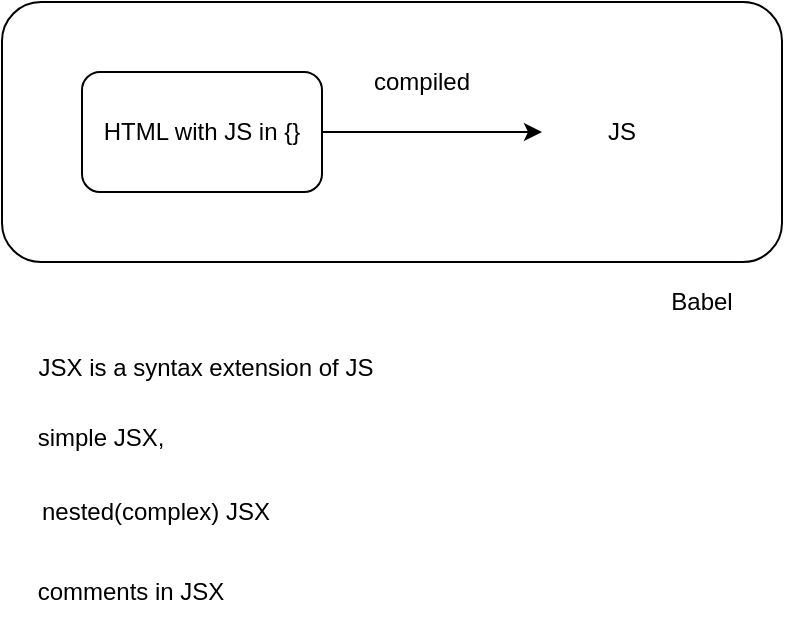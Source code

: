 <mxfile version="18.0.2" type="github" pages="22">
  <diagram id="Eo-MJG3Geo6U9HWaCAQ4" name="01-1 JSX">
    <mxGraphModel dx="820" dy="672" grid="1" gridSize="10" guides="1" tooltips="1" connect="1" arrows="1" fold="1" page="1" pageScale="1" pageWidth="850" pageHeight="1100" math="0" shadow="0">
      <root>
        <mxCell id="0" />
        <mxCell id="1" parent="0" />
        <mxCell id="DJ0mANGAoLpJyBZBnyyK-5" value="" style="rounded=1;whiteSpace=wrap;html=1;" parent="1" vertex="1">
          <mxGeometry x="230" y="160" width="390" height="130" as="geometry" />
        </mxCell>
        <mxCell id="GgxnAB8W06gAhrEfYePA-1" value="HTML with JS in {}" style="rounded=1;whiteSpace=wrap;html=1;" parent="1" vertex="1">
          <mxGeometry x="270" y="195" width="120" height="60" as="geometry" />
        </mxCell>
        <mxCell id="GgxnAB8W06gAhrEfYePA-2" value="" style="endArrow=classic;html=1;rounded=0;exitX=1;exitY=0.5;exitDx=0;exitDy=0;" parent="1" source="GgxnAB8W06gAhrEfYePA-1" edge="1">
          <mxGeometry width="50" height="50" relative="1" as="geometry">
            <mxPoint x="310" y="265" as="sourcePoint" />
            <mxPoint x="500" y="225" as="targetPoint" />
          </mxGeometry>
        </mxCell>
        <mxCell id="GgxnAB8W06gAhrEfYePA-3" value="compiled" style="text;html=1;strokeColor=none;fillColor=none;align=center;verticalAlign=middle;whiteSpace=wrap;rounded=0;" parent="1" vertex="1">
          <mxGeometry x="410" y="185" width="60" height="30" as="geometry" />
        </mxCell>
        <mxCell id="GgxnAB8W06gAhrEfYePA-4" value="JS" style="text;html=1;strokeColor=none;fillColor=none;align=center;verticalAlign=middle;whiteSpace=wrap;rounded=0;" parent="1" vertex="1">
          <mxGeometry x="510" y="210" width="60" height="30" as="geometry" />
        </mxCell>
        <mxCell id="DJ0mANGAoLpJyBZBnyyK-1" value="JSX is a syntax extension of JS" style="text;html=1;strokeColor=none;fillColor=none;align=center;verticalAlign=middle;whiteSpace=wrap;rounded=0;" parent="1" vertex="1">
          <mxGeometry x="242.5" y="325" width="177.5" height="35" as="geometry" />
        </mxCell>
        <mxCell id="DJ0mANGAoLpJyBZBnyyK-6" value="Babel" style="text;html=1;strokeColor=none;fillColor=none;align=center;verticalAlign=middle;whiteSpace=wrap;rounded=0;" parent="1" vertex="1">
          <mxGeometry x="550" y="295" width="60" height="30" as="geometry" />
        </mxCell>
        <mxCell id="DJ0mANGAoLpJyBZBnyyK-7" value="simple JSX," style="text;html=1;strokeColor=none;fillColor=none;align=center;verticalAlign=middle;whiteSpace=wrap;rounded=0;" parent="1" vertex="1">
          <mxGeometry x="242.5" y="360" width="72.5" height="35" as="geometry" />
        </mxCell>
        <mxCell id="DJ0mANGAoLpJyBZBnyyK-8" value="nested(complex) JSX" style="text;html=1;strokeColor=none;fillColor=none;align=center;verticalAlign=middle;whiteSpace=wrap;rounded=0;" parent="1" vertex="1">
          <mxGeometry x="242.5" y="400" width="127.5" height="30" as="geometry" />
        </mxCell>
        <mxCell id="DJ0mANGAoLpJyBZBnyyK-9" value="comments in JSX" style="text;html=1;strokeColor=none;fillColor=none;align=center;verticalAlign=middle;whiteSpace=wrap;rounded=0;" parent="1" vertex="1">
          <mxGeometry x="242.5" y="440" width="102.5" height="30" as="geometry" />
        </mxCell>
      </root>
    </mxGraphModel>
  </diagram>
  <diagram id="paieloeWrsnzrt-ZjNVY" name="01-2 React&#39;s rendering API">
    <mxGraphModel dx="1795" dy="684" grid="1" gridSize="10" guides="1" tooltips="1" connect="1" arrows="1" fold="1" page="1" pageScale="1" pageWidth="850" pageHeight="1100" math="0" shadow="0">
      <root>
        <mxCell id="0" />
        <mxCell id="1" parent="0" />
        <mxCell id="3mt5i1HOysyWbOD0Hkj6-1" value="&lt;span style=&quot;font-family: &amp;quot;Roboto Mono&amp;quot;, monospace; font-size: 16.2px; text-align: start; background-color: rgb(255, 255, 255);&quot;&gt;ReactDOM.render(componentToRender, targetNode)&lt;/span&gt;" style="text;html=1;strokeColor=none;fillColor=none;align=center;verticalAlign=middle;whiteSpace=wrap;rounded=0;" parent="1" vertex="1">
          <mxGeometry x="170" y="180" width="430" height="50" as="geometry" />
        </mxCell>
        <mxCell id="3mt5i1HOysyWbOD0Hkj6-2" value="&lt;span style=&quot;color: rgb(0, 0, 0); font-family: &amp;quot;Roboto Mono&amp;quot;, monospace; font-size: 16.2px; font-style: normal; font-variant-ligatures: normal; font-variant-caps: normal; font-weight: 400; letter-spacing: normal; orphans: 2; text-align: start; text-indent: 0px; text-transform: none; widows: 2; word-spacing: 0px; -webkit-text-stroke-width: 0px; background-color: rgb(255, 255, 255); text-decoration-thickness: initial; text-decoration-style: initial; text-decoration-color: initial; float: none; display: inline !important;&quot;&gt;componentToRender = JSX ele, functional component, stateful/stateless component&lt;/span&gt;" style="text;whiteSpace=wrap;html=1;fontColor=#000000;" parent="1" vertex="1">
          <mxGeometry x="85" y="270" width="710" height="40" as="geometry" />
        </mxCell>
        <mxCell id="3mt5i1HOysyWbOD0Hkj6-3" value="&lt;span style=&quot;color: rgb(0, 0, 0); font-family: &amp;quot;Roboto Mono&amp;quot;, monospace; font-size: 16.2px; font-style: normal; font-variant-ligatures: normal; font-variant-caps: normal; font-weight: 400; letter-spacing: normal; orphans: 2; text-align: start; text-indent: 0px; text-transform: none; widows: 2; word-spacing: 0px; -webkit-text-stroke-width: 0px; background-color: rgb(255, 255, 255); text-decoration-thickness: initial; text-decoration-style: initial; text-decoration-color: initial; float: none; display: inline !important;&quot;&gt;targetNode=HTMLNODE, ex: document.getElementById(&#39;root&#39;)&lt;/span&gt;" style="text;whiteSpace=wrap;html=1;fontColor=#000000;" parent="1" vertex="1">
          <mxGeometry x="85" y="330" width="560" height="30" as="geometry" />
        </mxCell>
      </root>
    </mxGraphModel>
  </diagram>
  <diagram id="mb96ZKDMgfEnHgTAUdYf" name="01-3 conventions in JSX">
    <mxGraphModel dx="871" dy="678" grid="1" gridSize="10" guides="1" tooltips="1" connect="1" arrows="1" fold="1" page="1" pageScale="1" pageWidth="850" pageHeight="1100" math="0" shadow="0">
      <root>
        <mxCell id="0" />
        <mxCell id="1" parent="0" />
        <mxCell id="MgDMceds4RdghHLCX3k6-1" value="use className to define an HTML calss in JSX" style="text;html=1;strokeColor=none;fillColor=none;align=center;verticalAlign=middle;whiteSpace=wrap;rounded=0;labelBackgroundColor=#FFFFFF;fontColor=#000000;" parent="1" vertex="1">
          <mxGeometry x="170" y="160" width="270" height="50" as="geometry" />
        </mxCell>
        <mxCell id="MgDMceds4RdghHLCX3k6-2" value="use camelCase for HTML attributes and event references" style="text;html=1;strokeColor=none;fillColor=none;align=center;verticalAlign=middle;whiteSpace=wrap;rounded=0;labelBackgroundColor=#FFFFFF;fontColor=#000000;" parent="1" vertex="1">
          <mxGeometry x="160" y="210" width="330" height="30" as="geometry" />
        </mxCell>
        <mxCell id="MgDMceds4RdghHLCX3k6-3" value="&lt;span style=&quot;font-family: Lato, sans-serif; font-size: 18px; font-style: normal; font-variant-ligatures: normal; font-variant-caps: normal; font-weight: 400; letter-spacing: normal; orphans: 2; text-align: start; text-indent: 0px; text-transform: none; widows: 2; word-spacing: 0px; -webkit-text-stroke-width: 0px; text-decoration-thickness: initial; text-decoration-style: initial; text-decoration-color: initial; float: none; background-color: rgb(255, 255, 255); display: inline !important;&quot;&gt;&amp;nbsp;Any JSX element can be written with a self-closing tag, and every element must be closed.&amp;nbsp;&lt;/span&gt;" style="text;whiteSpace=wrap;html=1;fontColor=#000000;" parent="1" vertex="1">
          <mxGeometry x="160" y="260" width="550" height="50" as="geometry" />
        </mxCell>
        <mxCell id="MgDMceds4RdghHLCX3k6-4" value="&lt;span style=&quot;background-color: rgb(255, 255, 255);&quot;&gt;&lt;span style=&quot;font-family: Lato, sans-serif; font-size: 18px; font-style: normal; font-variant-ligatures: normal; font-variant-caps: normal; font-weight: 400; letter-spacing: normal; orphans: 2; text-align: start; text-indent: 0px; text-transform: none; widows: 2; word-spacing: 0px; -webkit-text-stroke-width: 0px; text-decoration-thickness: initial; text-decoration-style: initial; text-decoration-color: initial; float: none; display: inline !important;&quot;&gt;&amp;nbsp;But there is no way to include anything in the &lt;/span&gt;&lt;span style=&quot;font-style: normal; font-variant-ligatures: normal; font-variant-caps: normal; font-weight: 400; letter-spacing: normal; orphans: 2; text-align: start; text-indent: 0px; text-transform: none; widows: 2; word-spacing: 0px; -webkit-text-stroke-width: 0px; text-decoration-thickness: initial; text-decoration-style: initial; text-decoration-color: initial; float: none; display: inline !important; font-size: 16.2px;&quot;&gt;&lt;font face=&quot;Roboto Mono, monospace&quot;&gt;self-closing tag&lt;/font&gt;&lt;/span&gt;&lt;/span&gt;" style="text;whiteSpace=wrap;html=1;fontColor=#000000;" parent="1" vertex="1">
          <mxGeometry x="160" y="330" width="550" height="50" as="geometry" />
        </mxCell>
      </root>
    </mxGraphModel>
  </diagram>
  <diagram id="BHqIijLhPNndav-jzsjz" name="02-1 (stateless) functional comp">
    <mxGraphModel dx="871" dy="678" grid="1" gridSize="10" guides="1" tooltips="1" connect="1" arrows="1" fold="1" page="1" pageScale="1" pageWidth="850" pageHeight="1100" math="0" shadow="0">
      <root>
        <mxCell id="0" />
        <mxCell id="1" parent="0" />
        <mxCell id="CxyhMBl6r6sQwa05iiF8-2" value="" style="endArrow=classic;html=1;rounded=0;" parent="1" edge="1">
          <mxGeometry width="50" height="50" relative="1" as="geometry">
            <mxPoint x="370" y="304.5" as="sourcePoint" />
            <mxPoint x="470" y="304.5" as="targetPoint" />
          </mxGeometry>
        </mxCell>
        <mxCell id="CxyhMBl6r6sQwa05iiF8-3" value="props" style="text;html=1;strokeColor=none;fillColor=none;align=center;verticalAlign=middle;whiteSpace=wrap;rounded=0;" parent="1" vertex="1">
          <mxGeometry x="280" y="290" width="60" height="30" as="geometry" />
        </mxCell>
        <mxCell id="CxyhMBl6r6sQwa05iiF8-5" value="JSX" style="text;html=1;strokeColor=none;fillColor=none;align=center;verticalAlign=middle;whiteSpace=wrap;rounded=0;" parent="1" vertex="1">
          <mxGeometry x="500" y="290" width="60" height="30" as="geometry" />
        </mxCell>
        <mxCell id="6j-GvJsBo-dMbnkxlp5R-1" value="componentName = function (){&lt;br&gt;return JSX}" style="text;html=1;strokeColor=none;fillColor=none;align=center;verticalAlign=middle;whiteSpace=wrap;rounded=0;" parent="1" vertex="1">
          <mxGeometry x="240" y="230" width="300" height="30" as="geometry" />
        </mxCell>
        <mxCell id="4Dn3phRQweipqalMzyOH-1" value="&lt;span style=&quot;color: rgb(0, 0, 0); font-family: Helvetica; font-size: 12px; font-style: normal; font-variant-ligatures: normal; font-variant-caps: normal; font-weight: 400; letter-spacing: normal; orphans: 2; text-align: center; text-indent: 0px; text-transform: none; widows: 2; word-spacing: 0px; -webkit-text-stroke-width: 0px; background-color: rgb(248, 249, 250); text-decoration-thickness: initial; text-decoration-style: initial; text-decoration-color: initial; float: none; display: inline !important;&quot;&gt;componentName = function (props){&lt;/span&gt;&lt;br style=&quot;color: rgb(0, 0, 0); font-family: Helvetica; font-size: 12px; font-style: normal; font-variant-ligatures: normal; font-variant-caps: normal; font-weight: 400; letter-spacing: normal; orphans: 2; text-align: center; text-indent: 0px; text-transform: none; widows: 2; word-spacing: 0px; -webkit-text-stroke-width: 0px; background-color: rgb(248, 249, 250); text-decoration-thickness: initial; text-decoration-style: initial; text-decoration-color: initial;&quot;&gt;&lt;span style=&quot;color: rgb(0, 0, 0); font-family: Helvetica; font-size: 12px; font-style: normal; font-variant-ligatures: normal; font-variant-caps: normal; font-weight: 400; letter-spacing: normal; orphans: 2; text-align: center; text-indent: 0px; text-transform: none; widows: 2; word-spacing: 0px; -webkit-text-stroke-width: 0px; background-color: rgb(248, 249, 250); text-decoration-thickness: initial; text-decoration-style: initial; text-decoration-color: initial; float: none; display: inline !important;&quot;&gt;return JSX contains props.dataName}&lt;/span&gt;" style="text;whiteSpace=wrap;html=1;" vertex="1" parent="1">
          <mxGeometry x="295" y="350" width="225" height="50" as="geometry" />
        </mxCell>
      </root>
    </mxGraphModel>
  </diagram>
  <diagram id="ydKKTWdMuI7tSlY-n6b7" name="02-2 - (stateless)comp w/ ES6 class">
    <mxGraphModel dx="1025" dy="798" grid="1" gridSize="10" guides="1" tooltips="1" connect="1" arrows="1" fold="1" page="1" pageScale="1" pageWidth="850" pageHeight="1100" math="0" shadow="0">
      <root>
        <mxCell id="0" />
        <mxCell id="1" parent="0" />
        <mxCell id="546aYvV42i8R8RiWNW9Q-1" value="Stateless Component" style="rounded=1;whiteSpace=wrap;html=1;" parent="1" vertex="1">
          <mxGeometry x="300" y="420" width="120" height="60" as="geometry" />
        </mxCell>
        <mxCell id="546aYvV42i8R8RiWNW9Q-3" value="" style="endArrow=classic;html=1;rounded=0;exitX=0.5;exitY=0;exitDx=0;exitDy=0;entryX=0.427;entryY=1.133;entryDx=0;entryDy=0;entryPerimeter=0;" parent="1" source="546aYvV42i8R8RiWNW9Q-1" target="gRjXp6dxkXTeKHmdEv62-5" edge="1">
          <mxGeometry width="50" height="50" relative="1" as="geometry">
            <mxPoint x="135" y="280" as="sourcePoint" />
            <mxPoint x="115" y="340" as="targetPoint" />
          </mxGeometry>
        </mxCell>
        <mxCell id="gRjXp6dxkXTeKHmdEv62-1" value="React.Component" style="swimlane;fontStyle=1;align=center;verticalAlign=top;childLayout=stackLayout;horizontal=1;startSize=26;horizontalStack=0;resizeParent=1;resizeParentMax=0;resizeLast=0;collapsible=1;marginBottom=0;" parent="1" vertex="1">
          <mxGeometry x="295" y="260" width="160" height="86" as="geometry" />
        </mxCell>
        <mxCell id="gRjXp6dxkXTeKHmdEv62-3" value="" style="line;strokeWidth=1;fillColor=none;align=left;verticalAlign=middle;spacingTop=-1;spacingLeft=3;spacingRight=3;rotatable=0;labelPosition=right;points=[];portConstraint=eastwest;" parent="gRjXp6dxkXTeKHmdEv62-1" vertex="1">
          <mxGeometry y="26" width="160" height="8" as="geometry" />
        </mxCell>
        <mxCell id="gRjXp6dxkXTeKHmdEv62-4" value="+ constructor(props)" style="text;strokeColor=none;fillColor=none;align=left;verticalAlign=top;spacingLeft=4;spacingRight=4;overflow=hidden;rotatable=0;points=[[0,0.5],[1,0.5]];portConstraint=eastwest;" parent="gRjXp6dxkXTeKHmdEv62-1" vertex="1">
          <mxGeometry y="34" width="160" height="26" as="geometry" />
        </mxCell>
        <mxCell id="gRjXp6dxkXTeKHmdEv62-5" value="+ render(): return JSX&#xa;" style="text;strokeColor=none;fillColor=none;align=left;verticalAlign=top;spacingLeft=4;spacingRight=4;overflow=hidden;rotatable=0;points=[[0,0.5],[1,0.5]];portConstraint=eastwest;" parent="gRjXp6dxkXTeKHmdEv62-1" vertex="1">
          <mxGeometry y="60" width="160" height="26" as="geometry" />
        </mxCell>
        <mxCell id="EYOYJ-gW1YSmQ694XkcB-1" value="does not use internal state" style="text;html=1;strokeColor=none;fillColor=none;align=center;verticalAlign=middle;whiteSpace=wrap;rounded=0;" parent="1" vertex="1">
          <mxGeometry x="440" y="435" width="160" height="30" as="geometry" />
        </mxCell>
        <mxCell id="EYOYJ-gW1YSmQ694XkcB-2" value="class ComponentName extends React.Component{}" style="text;html=1;strokeColor=none;fillColor=none;align=center;verticalAlign=middle;whiteSpace=wrap;rounded=0;" parent="1" vertex="1">
          <mxGeometry x="240" y="530" width="300" height="30" as="geometry" />
        </mxCell>
        <mxCell id="EYOYJ-gW1YSmQ694XkcB-3" value="+ state: {}" style="text;strokeColor=none;fillColor=none;align=left;verticalAlign=top;spacingLeft=4;spacingRight=4;overflow=hidden;rotatable=0;points=[[0,0.5],[1,0.5]];portConstraint=eastwest;" parent="1" vertex="1">
          <mxGeometry x="475" y="290" width="70" height="26" as="geometry" />
        </mxCell>
      </root>
    </mxGraphModel>
  </diagram>
  <diagram id="eCdco4PguwVkqWRGOjIO" name="03-1 comp with composition">
    <mxGraphModel dx="1025" dy="798" grid="1" gridSize="10" guides="1" tooltips="1" connect="1" arrows="1" fold="1" page="1" pageScale="1" pageWidth="850" pageHeight="1100" math="0" shadow="0">
      <root>
        <mxCell id="0" />
        <mxCell id="1" parent="0" />
        <mxCell id="Mn6sxatXF_zceILKTcfw-1" value="&lt;span style=&quot;background-color: rgb(255, 255, 255);&quot;&gt;&lt;span style=&quot;font-family: Lato, sans-serif; font-size: 18px;&quot;&gt;When React encounters&amp;nbsp;&lt;/span&gt;&lt;span style=&quot;font-family: Lato, sans-serif; font-size: 18px; font-style: normal; font-variant-ligatures: normal; font-variant-caps: normal; font-weight: 400; letter-spacing: normal; orphans: 2; text-align: start; text-indent: 0px; text-transform: none; widows: 2; word-spacing: 0px; -webkit-text-stroke-width: 0px; text-decoration-thickness: initial; text-decoration-style: initial; text-decoration-color: initial; float: none; display: inline !important;&quot;&gt;a custom HTML tag that references another component (a component name wrapped in&amp;nbsp;&lt;/span&gt;&lt;code style=&quot;box-sizing: border-box; font-family: &amp;quot;Roboto Mono&amp;quot;, monospace; font-size: 16.2px; padding: 2px 4px; border-radius: 0px; overflow-wrap: anywhere; font-style: normal; font-variant-ligatures: normal; font-variant-caps: normal; font-weight: 400; letter-spacing: normal; orphans: 2; text-align: start; text-indent: 0px; text-transform: none; widows: 2; word-spacing: 0px; -webkit-text-stroke-width: 0px; text-decoration-thickness: initial; text-decoration-style: initial; text-decoration-color: initial; text-shadow: none !important;&quot;&gt;&amp;lt; /&amp;gt;&lt;/code&gt;&lt;span style=&quot;font-family: Lato, sans-serif; font-size: 18px; font-style: normal; font-variant-ligatures: normal; font-variant-caps: normal; font-weight: 400; letter-spacing: normal; orphans: 2; text-align: start; text-indent: 0px; text-transform: none; widows: 2; word-spacing: 0px; -webkit-text-stroke-width: 0px; text-decoration-thickness: initial; text-decoration-style: initial; text-decoration-color: initial; float: none; display: inline !important;&quot;&gt;&amp;nbsp;like in this example), it renders the markup for that component in the location of the tag.&lt;/span&gt;&lt;/span&gt;" style="text;whiteSpace=wrap;html=1;" parent="1" vertex="1">
          <mxGeometry x="160" y="550" width="550" height="100" as="geometry" />
        </mxCell>
        <mxCell id="Mn6sxatXF_zceILKTcfw-2" style="edgeStyle=orthogonalEdgeStyle;rounded=0;orthogonalLoop=1;jettySize=auto;html=1;exitX=0.5;exitY=1;exitDx=0;exitDy=0;fontColor=#000000;" parent="1" source="Mn6sxatXF_zceILKTcfw-1" target="Mn6sxatXF_zceILKTcfw-1" edge="1">
          <mxGeometry relative="1" as="geometry" />
        </mxCell>
        <mxCell id="Mn6sxatXF_zceILKTcfw-3" value="&lt;span style=&quot;font-family: Lato, sans-serif; font-size: 18px; font-style: normal; font-variant-ligatures: normal; font-variant-caps: normal; font-weight: 400; letter-spacing: normal; orphans: 2; text-align: start; text-indent: 0px; text-transform: none; widows: 2; word-spacing: 0px; -webkit-text-stroke-width: 0px; text-decoration-thickness: initial; text-decoration-style: initial; text-decoration-color: initial; float: none; background-color: rgb(255, 255, 255); display: inline !important;&quot;&gt;To render a component as a child in a React component, you include the component name written as a custom HTML tag in the JSX.&lt;/span&gt;" style="text;whiteSpace=wrap;html=1;fontColor=#000000;" parent="1" vertex="1">
          <mxGeometry x="160" y="470" width="550" height="60" as="geometry" />
        </mxCell>
        <mxCell id="Mn6sxatXF_zceILKTcfw-4" value="&lt;pre style=&quot;box-sizing: border-box; text-shadow: none; overflow: auto; font-family: Consolas, Monaco, &amp;quot;Andale Mono&amp;quot;, &amp;quot;Ubuntu Mono&amp;quot;, monospace; font-size: 18px; display: block; padding: 1em; margin: 0.5em 0px; line-height: 1.5; word-break: normal; overflow-wrap: normal; background: var(--primary-background); border: none; border-radius: 0px; hyphens: none; tab-size: 4; text-align: left; word-spacing: 0px; font-style: normal; font-variant-ligatures: normal; font-variant-caps: normal; font-weight: 400; letter-spacing: normal; orphans: 2; text-indent: 0px; text-transform: none; widows: 2; -webkit-text-stroke-width: 0px; text-decoration-thickness: initial; text-decoration-style: initial; text-decoration-color: initial;&quot; tabindex=&quot;0&quot; class=&quot;language-jsx&quot;&gt;&lt;code style=&quot;box-sizing: border-box; text-shadow: none; font-family: Consolas, Monaco, &amp;quot;Andale Mono&amp;quot;, &amp;quot;Ubuntu Mono&amp;quot;, monospace; font-size: 1em; padding: 0px; background: none; border-radius: 0px; overflow-wrap: normal; hyphens: none; line-height: 1.5; tab-size: 4; text-align: left; word-break: normal; word-spacing: normal;&quot; class=&quot;language-jsx&quot;&gt;return (&lt;br&gt; &amp;lt;App&amp;gt;&lt;br&gt;  &amp;lt;Navbar /&amp;gt;&lt;br&gt;  &amp;lt;Dashboard /&amp;gt;&lt;br&gt;  &amp;lt;Footer /&amp;gt;&lt;br&gt; &amp;lt;/App&amp;gt;&lt;br&gt;)&lt;/code&gt;&lt;/pre&gt;" style="text;whiteSpace=wrap;html=1;fontColor=#000000;" parent="1" vertex="1">
          <mxGeometry x="160" y="80" width="210" height="260" as="geometry" />
        </mxCell>
        <mxCell id="Mn6sxatXF_zceILKTcfw-5" value="&lt;span style=&quot;font-family: &amp;quot;Roboto Mono&amp;quot;, monospace; font-size: 16px; font-style: normal; font-variant-ligatures: normal; font-variant-caps: normal; font-weight: 700; letter-spacing: normal; orphans: 2; text-align: center; text-indent: 0px; text-transform: none; widows: 2; word-spacing: 0px; -webkit-text-stroke-width: 0px; text-decoration-thickness: initial; text-decoration-style: initial; text-decoration-color: initial; float: none; background-color: rgb(255, 255, 255); display: inline !important;&quot;&gt;Component with Composition&lt;/span&gt;" style="text;whiteSpace=wrap;html=1;fontColor=#000000;" parent="1" vertex="1">
          <mxGeometry x="160" y="360" width="250" height="30" as="geometry" />
        </mxCell>
        <mxCell id="Mn6sxatXF_zceILKTcfw-6" value="&lt;span style=&quot;background-color: rgb(255, 255, 255);&quot;&gt;&lt;span style=&quot;font-family: Lato, sans-serif; font-size: 18px; font-style: normal; font-variant-ligatures: normal; font-variant-caps: normal; font-weight: 400; letter-spacing: normal; orphans: 2; text-align: start; text-indent: 0px; text-transform: none; widows: 2; word-spacing: 0px; -webkit-text-stroke-width: 0px; text-decoration-thickness: initial; text-decoration-style: initial; text-decoration-color: initial; float: none; display: inline !important;&quot;&gt;create a&amp;nbsp;&lt;/span&gt;&lt;em style=&quot;box-sizing: border-box; font-family: Lato, sans-serif; font-size: 18px; font-variant-ligatures: normal; font-variant-caps: normal; font-weight: 400; letter-spacing: normal; orphans: 2; text-align: start; text-indent: 0px; text-transform: none; widows: 2; word-spacing: 0px; -webkit-text-stroke-width: 0px; text-decoration-thickness: initial; text-decoration-style: initial; text-decoration-color: initial; text-shadow: none !important;&quot;&gt;parent&lt;/em&gt;&lt;span style=&quot;font-family: Lato, sans-serif; font-size: 18px; font-style: normal; font-variant-ligatures: normal; font-variant-caps: normal; font-weight: 400; letter-spacing: normal; orphans: 2; text-align: start; text-indent: 0px; text-transform: none; widows: 2; word-spacing: 0px; -webkit-text-stroke-width: 0px; text-decoration-thickness: initial; text-decoration-style: initial; text-decoration-color: initial; float: none; display: inline !important;&quot;&gt;&lt;span&gt;&amp;nbsp;&lt;/span&gt;component which renders other components as&lt;span&gt;&amp;nbsp;&lt;/span&gt;&lt;/span&gt;&lt;em style=&quot;box-sizing: border-box; font-family: Lato, sans-serif; font-size: 18px; font-variant-ligatures: normal; font-variant-caps: normal; font-weight: 400; letter-spacing: normal; orphans: 2; text-align: start; text-indent: 0px; text-transform: none; widows: 2; word-spacing: 0px; -webkit-text-stroke-width: 0px; text-decoration-thickness: initial; text-decoration-style: initial; text-decoration-color: initial; text-shadow: none !important;&quot;&gt;children&lt;/em&gt;&lt;/span&gt;" style="text;whiteSpace=wrap;html=1;fontColor=#000000;" parent="1" vertex="1">
          <mxGeometry x="160" y="400" width="550" height="50" as="geometry" />
        </mxCell>
      </root>
    </mxGraphModel>
  </diagram>
  <diagram id="7HQr32Nu4WOg2IXcQPQD" name="03-2 nested components">
    <mxGraphModel dx="581" dy="452" grid="1" gridSize="10" guides="1" tooltips="1" connect="1" arrows="1" fold="1" page="1" pageScale="1" pageWidth="850" pageHeight="1100" math="0" shadow="0">
      <root>
        <mxCell id="0" />
        <mxCell id="1" parent="0" />
        <mxCell id="zWZIrLA23nMH8mSdbvk4-4" value="" style="rounded=0;whiteSpace=wrap;html=1;labelBackgroundColor=#FFFFFF;fontColor=#000000;" parent="1" vertex="1">
          <mxGeometry x="235" y="150" width="380" height="240" as="geometry" />
        </mxCell>
        <mxCell id="zWZIrLA23nMH8mSdbvk4-2" value="" style="rounded=0;whiteSpace=wrap;html=1;labelBackgroundColor=#FFFFFF;fontColor=#000000;" parent="1" vertex="1">
          <mxGeometry x="310" y="205" width="230" height="130" as="geometry" />
        </mxCell>
        <mxCell id="zWZIrLA23nMH8mSdbvk4-1" value="child&amp;nbsp;" style="rounded=0;whiteSpace=wrap;html=1;labelBackgroundColor=#FFFFFF;fontColor=#000000;" parent="1" vertex="1">
          <mxGeometry x="360" y="245" width="120" height="60" as="geometry" />
        </mxCell>
        <mxCell id="zWZIrLA23nMH8mSdbvk4-3" value="parent&amp;nbsp;" style="text;html=1;strokeColor=none;fillColor=none;align=center;verticalAlign=middle;whiteSpace=wrap;rounded=0;labelBackgroundColor=#FFFFFF;fontColor=#000000;" parent="1" vertex="1">
          <mxGeometry x="480" y="305" width="60" height="30" as="geometry" />
        </mxCell>
        <mxCell id="zWZIrLA23nMH8mSdbvk4-5" value="grandparent" style="text;html=1;strokeColor=none;fillColor=none;align=center;verticalAlign=middle;whiteSpace=wrap;rounded=0;labelBackgroundColor=#FFFFFF;fontColor=#000000;" parent="1" vertex="1">
          <mxGeometry x="540" y="360" width="75" height="30" as="geometry" />
        </mxCell>
      </root>
    </mxGraphModel>
  </diagram>
  <diagram id="PpH-It0cTAEEukXqCwz9" name="03-3 composition with ES6 class">
    <mxGraphModel dx="871" dy="678" grid="1" gridSize="10" guides="1" tooltips="1" connect="1" arrows="1" fold="1" page="1" pageScale="1" pageWidth="850" pageHeight="1100" math="0" shadow="0">
      <root>
        <mxCell id="0" />
        <mxCell id="1" parent="0" />
        <mxCell id="Ycx4XI4chI2T5v1PLcm5-1" value="&lt;span style=&quot;font-family: Lato, sans-serif; font-size: 18px; font-style: normal; font-variant-ligatures: normal; font-variant-caps: normal; font-weight: 400; letter-spacing: normal; orphans: 2; text-align: start; text-indent: 0px; text-transform: none; widows: 2; word-spacing: 0px; -webkit-text-stroke-width: 0px; text-decoration-thickness: initial; text-decoration-style: initial; text-decoration-color: initial; float: none; background-color: rgb(255, 255, 255); display: inline !important;&quot;&gt;Rendering ES6 style class components within other components is no different than rendering the simple components&lt;/span&gt;" style="text;whiteSpace=wrap;html=1;fontColor=#000000;" parent="1" vertex="1">
          <mxGeometry x="200" y="280" width="550" height="60" as="geometry" />
        </mxCell>
      </root>
    </mxGraphModel>
  </diagram>
  <diagram id="gGWu-8oIMw6ose6FZa7Y" name="03-4 render ">
    <mxGraphModel dx="871" dy="678" grid="1" gridSize="10" guides="1" tooltips="1" connect="1" arrows="1" fold="1" page="1" pageScale="1" pageWidth="850" pageHeight="1100" math="0" shadow="0">
      <root>
        <mxCell id="0" />
        <mxCell id="1" parent="0" />
        <mxCell id="1uRe0fAAiRpn0c3of4W5-1" value="&lt;span style=&quot;font-family: &amp;quot;Roboto Mono&amp;quot;, monospace; font-size: 16.2px; font-style: normal; font-variant-ligatures: normal; font-variant-caps: normal; font-weight: 400; letter-spacing: normal; orphans: 2; text-align: start; text-indent: 0px; text-transform: none; widows: 2; word-spacing: 0px; -webkit-text-stroke-width: 0px; text-decoration-thickness: initial; text-decoration-style: initial; text-decoration-color: initial; float: none; background-color: rgb(255, 255, 255); display: inline !important;&quot;&gt;ReactDOM.render(&amp;lt;ComponentToRender /&amp;gt;, targetNode)&lt;/span&gt;" style="text;whiteSpace=wrap;html=1;fontColor=#000000;" vertex="1" parent="1">
          <mxGeometry x="200" y="310" width="470" height="30" as="geometry" />
        </mxCell>
      </root>
    </mxGraphModel>
  </diagram>
  <diagram id="s7hwgAXf5W586IEruqFc" name="04-1 props">
    <mxGraphModel dx="871" dy="678" grid="1" gridSize="10" guides="1" tooltips="1" connect="1" arrows="1" fold="1" page="1" pageScale="1" pageWidth="850" pageHeight="1100" math="0" shadow="0">
      <root>
        <mxCell id="0" />
        <mxCell id="1" parent="0" />
        <mxCell id="Q53VSUY6RxTVlS_5cTfR-1" value="&lt;span style=&quot;font-family: Lato, sans-serif; font-size: 18px; font-style: normal; font-variant-ligatures: normal; font-variant-caps: normal; font-weight: 400; letter-spacing: normal; orphans: 2; text-align: start; text-indent: 0px; text-transform: none; widows: 2; word-spacing: 0px; -webkit-text-stroke-width: 0px; text-decoration-thickness: initial; text-decoration-style: initial; text-decoration-color: initial; float: none; background-color: rgb(255, 255, 255); display: inline !important;&quot;&gt;In React, you can pass props, or properties, to child components.&lt;/span&gt;" style="text;whiteSpace=wrap;html=1;fontColor=#000000;" parent="1" vertex="1">
          <mxGeometry x="160" y="320" width="550" height="30" as="geometry" />
        </mxCell>
      </root>
    </mxGraphModel>
  </diagram>
  <diagram id="j6eA7QUYTiK4PW6xaZLn" name="04-2 props usage">
    <mxGraphModel dx="1025" dy="798" grid="1" gridSize="10" guides="1" tooltips="1" connect="1" arrows="1" fold="1" page="1" pageScale="1" pageWidth="850" pageHeight="1100" math="0" shadow="0">
      <root>
        <mxCell id="0" />
        <mxCell id="1" parent="0" />
        <mxCell id="l_JWoMxQQ0RnskSdVhHC-1" value="" style="endArrow=classic;html=1;rounded=0;" parent="1" edge="1">
          <mxGeometry width="50" height="50" relative="1" as="geometry">
            <mxPoint x="212.5" y="134.5" as="sourcePoint" />
            <mxPoint x="312.5" y="134.5" as="targetPoint" />
          </mxGeometry>
        </mxCell>
        <mxCell id="l_JWoMxQQ0RnskSdVhHC-2" value="props" style="text;html=1;strokeColor=none;fillColor=none;align=center;verticalAlign=middle;whiteSpace=wrap;rounded=0;" parent="1" vertex="1">
          <mxGeometry x="122.5" y="120" width="60" height="30" as="geometry" />
        </mxCell>
        <mxCell id="l_JWoMxQQ0RnskSdVhHC-3" value="JSX" style="text;html=1;strokeColor=none;fillColor=none;align=center;verticalAlign=middle;whiteSpace=wrap;rounded=0;" parent="1" vertex="1">
          <mxGeometry x="342.5" y="120" width="60" height="30" as="geometry" />
        </mxCell>
        <mxCell id="tje5433va55gYkNPUr_3-1" value="&lt;span style=&quot;font-family: &amp;quot;Roboto Mono&amp;quot;, monospace; font-size: 16px; font-style: normal; font-variant-ligatures: normal; font-variant-caps: normal; font-weight: 700; letter-spacing: normal; orphans: 2; text-align: center; text-indent: 0px; text-transform: none; widows: 2; word-spacing: 0px; -webkit-text-stroke-width: 0px; text-decoration-thickness: initial; text-decoration-style: initial; text-decoration-color: initial; float: none; background-color: rgb(255, 255, 255); display: inline !important;&quot;&gt;Pass an Array as Props&lt;/span&gt;" style="text;whiteSpace=wrap;html=1;fontColor=#000000;" parent="1" vertex="1">
          <mxGeometry x="80" y="240" width="220" height="30" as="geometry" />
        </mxCell>
        <mxCell id="o8nQkDehsNbYBb0ttOdZ-1" value="&lt;span style=&quot;font-family: &amp;quot;Roboto Mono&amp;quot;, monospace; font-size: 16px; font-weight: 700; text-align: center; background-color: rgb(255, 255, 255);&quot;&gt;Use Default Props&lt;/span&gt;" style="text;whiteSpace=wrap;html=1;fontColor=#000000;" parent="1" vertex="1">
          <mxGeometry x="80" y="380" width="190" height="30" as="geometry" />
        </mxCell>
        <mxCell id="o8nQkDehsNbYBb0ttOdZ-2" value="&lt;span style=&quot;font-family: &amp;quot;Roboto Mono&amp;quot;, monospace; font-style: normal; font-variant-ligatures: normal; font-variant-caps: normal; font-weight: 400; letter-spacing: normal; orphans: 2; text-align: start; text-indent: 0px; text-transform: none; widows: 2; word-spacing: 0px; -webkit-text-stroke-width: 0px; text-decoration-thickness: initial; text-decoration-style: initial; text-decoration-color: initial; float: none; background-color: rgb(255, 255, 255); display: inline !important;&quot;&gt;&lt;font style=&quot;font-size: 12px;&quot;&gt;MyComponent.defaultProps = { location: &#39;San Francisco&#39; }&lt;/font&gt;&lt;/span&gt;" style="text;whiteSpace=wrap;html=1;fontColor=#000000;" parent="1" vertex="1">
          <mxGeometry x="120" y="430" width="387.5" height="30" as="geometry" />
        </mxCell>
        <mxCell id="o8nQkDehsNbYBb0ttOdZ-3" value="&lt;span style=&quot;font-family: &amp;quot;Roboto Mono&amp;quot;, monospace; font-size: 16px; font-style: normal; font-variant-ligatures: normal; font-variant-caps: normal; font-weight: 700; letter-spacing: normal; orphans: 2; text-align: center; text-indent: 0px; text-transform: none; widows: 2; word-spacing: 0px; -webkit-text-stroke-width: 0px; text-decoration-thickness: initial; text-decoration-style: initial; text-decoration-color: initial; float: none; background-color: rgb(255, 255, 255); display: inline !important;&quot;&gt;Override Default Props&lt;/span&gt;" style="text;whiteSpace=wrap;html=1;fontColor=#000000;" parent="1" vertex="1">
          <mxGeometry x="80" y="490" width="220" height="30" as="geometry" />
        </mxCell>
        <mxCell id="o8nQkDehsNbYBb0ttOdZ-4" value="&lt;span style=&quot;font-family: &amp;quot;Roboto Mono&amp;quot;, monospace; font-size: 16px; font-style: normal; font-variant-ligatures: normal; font-variant-caps: normal; font-weight: 700; letter-spacing: normal; orphans: 2; text-align: center; text-indent: 0px; text-transform: none; widows: 2; word-spacing: 0px; -webkit-text-stroke-width: 0px; text-decoration-thickness: initial; text-decoration-style: initial; text-decoration-color: initial; float: none; display: inline !important; background-color: rgb(255, 255, 255);&quot;&gt;Use PropTypes to Define the Props You Expect&lt;/span&gt;" style="text;whiteSpace=wrap;html=1;fontColor=#000000;" parent="1" vertex="1">
          <mxGeometry x="80" y="560" width="410" height="30" as="geometry" />
        </mxCell>
        <mxCell id="o8nQkDehsNbYBb0ttOdZ-8" style="edgeStyle=orthogonalEdgeStyle;rounded=0;orthogonalLoop=1;jettySize=auto;html=1;exitX=0.5;exitY=1;exitDx=0;exitDy=0;fontColor=#000000;" parent="1" source="o8nQkDehsNbYBb0ttOdZ-1" target="o8nQkDehsNbYBb0ttOdZ-1" edge="1">
          <mxGeometry relative="1" as="geometry" />
        </mxCell>
        <mxCell id="blKcyl00hzi_v-Aj6yuJ-1" value="&lt;span style=&quot;font-family: &amp;quot;Roboto Mono&amp;quot;, monospace; font-size: 16px; font-style: normal; font-variant-ligatures: normal; font-variant-caps: normal; font-weight: 700; letter-spacing: normal; orphans: 2; text-align: center; text-indent: 0px; text-transform: none; widows: 2; word-spacing: 0px; -webkit-text-stroke-width: 0px; text-decoration-thickness: initial; text-decoration-style: initial; text-decoration-color: initial; float: none; background-color: rgb(255, 255, 255); display: inline !important;&quot;&gt;Access Props Using this.props in ES6 class comp&lt;/span&gt;" style="text;whiteSpace=wrap;html=1;fontColor=#000000;" parent="1" vertex="1">
          <mxGeometry x="77.5" y="660" width="430" height="30" as="geometry" />
        </mxCell>
        <mxCell id="blKcyl00hzi_v-Aj6yuJ-2" value="&lt;span style=&quot;background-color: rgb(255, 255, 255);&quot;&gt;&lt;span style=&quot;font-family: Lato, sans-serif; font-style: normal; font-variant-ligatures: normal; font-variant-caps: normal; font-weight: 400; letter-spacing: normal; orphans: 2; text-align: start; text-indent: 0px; text-transform: none; widows: 2; word-spacing: 0px; -webkit-text-stroke-width: 0px; text-decoration-thickness: initial; text-decoration-style: initial; text-decoration-color: initial; float: none; display: inline !important;&quot;&gt;Ex: if an ES6 class component has a prop called&amp;nbsp;&lt;/span&gt;&lt;code style=&quot;box-sizing: border-box; font-family: &amp;quot;Roboto Mono&amp;quot;, monospace; padding: 2px 4px; border-radius: 0px; overflow-wrap: anywhere; font-style: normal; font-variant-ligatures: normal; font-variant-caps: normal; font-weight: 400; letter-spacing: normal; orphans: 2; text-align: start; text-indent: 0px; text-transform: none; widows: 2; word-spacing: 0px; -webkit-text-stroke-width: 0px; text-decoration-thickness: initial; text-decoration-style: initial; text-decoration-color: initial; text-shadow: none !important;&quot;&gt;data&lt;/code&gt;&lt;span style=&quot;font-family: Lato, sans-serif; font-style: normal; font-variant-ligatures: normal; font-variant-caps: normal; font-weight: 400; letter-spacing: normal; orphans: 2; text-align: start; text-indent: 0px; text-transform: none; widows: 2; word-spacing: 0px; -webkit-text-stroke-width: 0px; text-decoration-thickness: initial; text-decoration-style: initial; text-decoration-color: initial; float: none; display: inline !important;&quot;&gt;, you write&lt;span&gt;&amp;nbsp;&lt;/span&gt;&lt;/span&gt;&lt;code style=&quot;box-sizing: border-box; font-family: &amp;quot;Roboto Mono&amp;quot;, monospace; padding: 2px 4px; border-radius: 0px; overflow-wrap: anywhere; font-style: normal; font-variant-ligatures: normal; font-variant-caps: normal; font-weight: 400; letter-spacing: normal; orphans: 2; text-align: start; text-indent: 0px; text-transform: none; widows: 2; word-spacing: 0px; -webkit-text-stroke-width: 0px; text-decoration-thickness: initial; text-decoration-style: initial; text-decoration-color: initial; text-shadow: none !important;&quot;&gt;{this.props.data}&lt;/code&gt;&lt;span style=&quot;font-family: Lato, sans-serif; font-style: normal; font-variant-ligatures: normal; font-variant-caps: normal; font-weight: 400; letter-spacing: normal; orphans: 2; text-align: start; text-indent: 0px; text-transform: none; widows: 2; word-spacing: 0px; -webkit-text-stroke-width: 0px; text-decoration-thickness: initial; text-decoration-style: initial; text-decoration-color: initial; float: none; display: inline !important;&quot;&gt;&amp;nbsp;in JSX.&lt;/span&gt;&lt;/span&gt;" style="text;whiteSpace=wrap;html=1;fontColor=#000000;" parent="1" vertex="1">
          <mxGeometry x="122.5" y="720" width="550" height="30" as="geometry" />
        </mxCell>
        <mxCell id="Fa6rZh-agKivJw9_1JFk-1" value="&lt;b&gt;&lt;font style=&quot;font-size: 16px;&quot;&gt;Pass props to stateless functional comp&lt;/font&gt;&lt;/b&gt;" style="text;whiteSpace=wrap;html=1;" vertex="1" parent="1">
          <mxGeometry x="80" y="70" width="330" height="30" as="geometry" />
        </mxCell>
        <mxCell id="Fa6rZh-agKivJw9_1JFk-2" value="&lt;pre style=&quot;text-align: left; background: var(--primary-background); box-sizing: border-box; text-shadow: none; overflow: auto; font-family: Consolas, Monaco, &amp;quot;Andale Mono&amp;quot;, &amp;quot;Ubuntu Mono&amp;quot;, monospace; padding: 1em; margin-top: 0.5em; margin-bottom: 0.5em; line-height: 1.5; word-break: normal; overflow-wrap: normal; border: none; border-radius: 0px; hyphens: none; tab-size: 4;&quot; tabindex=&quot;0&quot; class=&quot;language-jsx&quot;&gt;&lt;code style=&quot;box-sizing: border-box; text-shadow: none; font-family: Consolas, Monaco, &amp;quot;Andale Mono&amp;quot;, &amp;quot;Ubuntu Mono&amp;quot;, monospace; font-size: 1em; padding: 0px; background: none; border-radius: 0px; overflow-wrap: normal; hyphens: none; line-height: 1.2; tab-size: 4; word-break: normal; word-spacing: normal;&quot; class=&quot;language-jsx&quot;&gt;&amp;lt;ParentComponent&amp;gt;&lt;br&gt;  &amp;lt;ChildComponent colors={[&quot;green&quot;, &quot;blue&quot;, &quot;red&quot;]} /&amp;gt;&lt;br&gt;&amp;lt;/ParentComponent&amp;gt;&lt;/code&gt;&lt;/pre&gt;" style="text;html=1;strokeColor=none;fillColor=none;align=center;verticalAlign=middle;whiteSpace=wrap;rounded=0;" vertex="1" parent="1">
          <mxGeometry x="120" y="280" width="370" height="80" as="geometry" />
        </mxCell>
        <mxCell id="Fa6rZh-agKivJw9_1JFk-3" value="&lt;pre style=&quot;text-align: left; box-sizing: border-box; text-shadow: none; overflow: auto; font-family: Consolas, Monaco, &amp;quot;Andale Mono&amp;quot;, &amp;quot;Ubuntu Mono&amp;quot;, monospace; padding: 1em; margin-top: 0.5em; margin-bottom: 0.5em; line-height: 1.5; word-break: normal; overflow-wrap: normal; border: none; border-radius: 0px; hyphens: none; tab-size: 4;&quot; tabindex=&quot;0&quot; class=&quot;language-jsx&quot;&gt;&lt;code style=&quot;box-sizing: border-box; text-shadow: none; font-family: Consolas, Monaco, &amp;quot;Andale Mono&amp;quot;, &amp;quot;Ubuntu Mono&amp;quot;, monospace; padding: 0px; background-image: none; background-position: initial; background-size: initial; background-repeat: initial; background-attachment: initial; background-origin: initial; background-clip: initial; border-radius: 0px; overflow-wrap: normal; hyphens: none; line-height: 1.2; tab-size: 4; word-break: normal; word-spacing: normal;&quot; class=&quot;language-jsx&quot;&gt;&lt;font style=&quot;font-size: 12px;&quot;&gt;(props) =&amp;gt; &amp;lt;h1&amp;gt;Hello, {props.user}!&amp;lt;/h1&amp;gt;&lt;/font&gt;&lt;/code&gt;&lt;/pre&gt;" style="text;html=1;strokeColor=none;fillColor=none;align=center;verticalAlign=middle;whiteSpace=wrap;rounded=0;" vertex="1" parent="1">
          <mxGeometry x="122.5" y="170" width="280" height="30" as="geometry" />
        </mxCell>
        <mxCell id="Fa6rZh-agKivJw9_1JFk-4" value="&lt;pre style=&quot;text-align: left; background: var(--primary-background); box-sizing: border-box; text-shadow: none; overflow: auto; font-family: Consolas, Monaco, &amp;quot;Andale Mono&amp;quot;, &amp;quot;Ubuntu Mono&amp;quot;, monospace; padding: 1em; margin-top: 0.5em; margin-bottom: 0.5em; line-height: 1.5; word-break: normal; overflow-wrap: normal; border: none; border-radius: 0px; hyphens: none; tab-size: 4;&quot; tabindex=&quot;0&quot; class=&quot;language-js&quot;&gt;&lt;code style=&quot;box-sizing: border-box; text-shadow: none; font-family: Consolas, Monaco, &amp;quot;Andale Mono&amp;quot;, &amp;quot;Ubuntu Mono&amp;quot;, monospace; font-size: 1em; padding: 0px; background: none; border-radius: 0px; overflow-wrap: normal; hyphens: none; line-height: 1.2; tab-size: 4; word-break: normal; word-spacing: normal;&quot; class=&quot;language-js&quot;&gt;MyComponent&lt;span style=&quot;box-sizing: border-box; text-shadow: none !important;&quot; class=&quot;token punctuation&quot;&gt;.&lt;/span&gt;propTypes &lt;span style=&quot;box-sizing: border-box; background: none; text-shadow: none !important;&quot; class=&quot;token operator&quot;&gt;=&lt;/span&gt; &lt;span style=&quot;box-sizing: border-box; text-shadow: none !important;&quot; class=&quot;token punctuation&quot;&gt;{&lt;/span&gt; &lt;span style=&quot;box-sizing: border-box; text-shadow: none !important;&quot; class=&quot;token literal-property property&quot;&gt;handleClick&lt;/span&gt;&lt;span style=&quot;box-sizing: border-box; background: none; text-shadow: none !important;&quot; class=&quot;token operator&quot;&gt;:&lt;/span&gt; PropTypes&lt;span style=&quot;box-sizing: border-box; text-shadow: none !important;&quot; class=&quot;token punctuation&quot;&gt;.&lt;/span&gt;func&lt;span style=&quot;box-sizing: border-box; text-shadow: none !important;&quot; class=&quot;token punctuation&quot;&gt;.&lt;/span&gt;isRequired &lt;span style=&quot;box-sizing: border-box; text-shadow: none !important;&quot; class=&quot;token punctuation&quot;&gt;}&lt;/span&gt;&lt;/code&gt;&lt;/pre&gt;" style="text;html=1;strokeColor=none;fillColor=none;align=center;verticalAlign=middle;whiteSpace=wrap;rounded=0;fontSize=12;" vertex="1" parent="1">
          <mxGeometry x="120" y="610" width="450" height="30" as="geometry" />
        </mxCell>
      </root>
    </mxGraphModel>
  </diagram>
  <diagram id="baDr3MKfl5f1q9pNv1TW" name="04-3 terminology ">
    <mxGraphModel dx="1795" dy="684" grid="1" gridSize="10" guides="1" tooltips="1" connect="1" arrows="1" fold="1" page="1" pageScale="1" pageWidth="850" pageHeight="1100" math="0" shadow="0">
      <root>
        <mxCell id="0" />
        <mxCell id="1" parent="0" />
        <mxCell id="kccLaMpRVfcUpmk6DDt7-1" value="&lt;span style=&quot;background-color: rgb(255, 255, 255);&quot;&gt;&lt;span style=&quot;font-family: Lato, sans-serif; font-size: 18px; font-style: normal; font-variant-ligatures: normal; font-variant-caps: normal; font-weight: 400; letter-spacing: normal; orphans: 2; text-align: start; text-indent: 0px; text-transform: none; widows: 2; word-spacing: 0px; -webkit-text-stroke-width: 0px; text-decoration-thickness: initial; text-decoration-style: initial; text-decoration-color: initial; float: none; display: inline !important;&quot;&gt;A&amp;nbsp;&lt;/span&gt;&lt;em style=&quot;box-sizing: border-box; font-family: Lato, sans-serif; font-size: 18px; font-variant-ligatures: normal; font-variant-caps: normal; font-weight: 400; letter-spacing: normal; orphans: 2; text-align: start; text-indent: 0px; text-transform: none; widows: 2; word-spacing: 0px; -webkit-text-stroke-width: 0px; text-decoration-thickness: initial; text-decoration-style: initial; text-decoration-color: initial; text-shadow: none !important;&quot;&gt;stateless functional component&lt;/em&gt;&lt;span style=&quot;font-family: Lato, sans-serif; font-size: 18px; font-style: normal; font-variant-ligatures: normal; font-variant-caps: normal; font-weight: 400; letter-spacing: normal; orphans: 2; text-align: start; text-indent: 0px; text-transform: none; widows: 2; word-spacing: 0px; -webkit-text-stroke-width: 0px; text-decoration-thickness: initial; text-decoration-style: initial; text-decoration-color: initial; float: none; display: inline !important;&quot;&gt;&amp;nbsp;is any function you write which accepts props and returns JSX.&lt;/span&gt;&lt;/span&gt;" style="text;whiteSpace=wrap;html=1;fontColor=#000000;" parent="1" vertex="1">
          <mxGeometry x="130" y="170" width="550" height="50" as="geometry" />
        </mxCell>
        <mxCell id="kccLaMpRVfcUpmk6DDt7-2" value="&lt;span style=&quot;background-color: rgb(255, 255, 255);&quot;&gt;&lt;span style=&quot;font-family: Lato, sans-serif; font-size: 18px; font-style: normal; font-variant-ligatures: normal; font-variant-caps: normal; font-weight: 400; letter-spacing: normal; orphans: 2; text-align: start; text-indent: 0px; text-transform: none; widows: 2; word-spacing: 0px; -webkit-text-stroke-width: 0px; text-decoration-thickness: initial; text-decoration-style: initial; text-decoration-color: initial; float: none; display: inline !important;&quot;&gt;A&amp;nbsp;&lt;/span&gt;&lt;em style=&quot;box-sizing: border-box; font-family: Lato, sans-serif; font-size: 18px; font-variant-ligatures: normal; font-variant-caps: normal; font-weight: 400; letter-spacing: normal; orphans: 2; text-align: start; text-indent: 0px; text-transform: none; widows: 2; word-spacing: 0px; -webkit-text-stroke-width: 0px; text-decoration-thickness: initial; text-decoration-style: initial; text-decoration-color: initial; text-shadow: none !important;&quot;&gt;stateless component&lt;/em&gt;&lt;span style=&quot;font-family: Lato, sans-serif; font-size: 18px; font-style: normal; font-variant-ligatures: normal; font-variant-caps: normal; font-weight: 400; letter-spacing: normal; orphans: 2; text-align: start; text-indent: 0px; text-transform: none; widows: 2; word-spacing: 0px; -webkit-text-stroke-width: 0px; text-decoration-thickness: initial; text-decoration-style: initial; text-decoration-color: initial; float: none; display: inline !important;&quot;&gt;, on the other hand, is a class that extends&lt;span&gt;&amp;nbsp;&lt;/span&gt;&lt;/span&gt;&lt;code style=&quot;box-sizing: border-box; font-family: &amp;quot;Roboto Mono&amp;quot;, monospace; font-size: 16.2px; padding: 2px 4px; border-radius: 0px; overflow-wrap: anywhere; font-style: normal; font-variant-ligatures: normal; font-variant-caps: normal; font-weight: 400; letter-spacing: normal; orphans: 2; text-align: start; text-indent: 0px; text-transform: none; widows: 2; word-spacing: 0px; -webkit-text-stroke-width: 0px; text-decoration-thickness: initial; text-decoration-style: initial; text-decoration-color: initial; text-shadow: none !important;&quot;&gt;React.Component&lt;/code&gt;&lt;span style=&quot;font-family: Lato, sans-serif; font-size: 18px; font-style: normal; font-variant-ligatures: normal; font-variant-caps: normal; font-weight: 400; letter-spacing: normal; orphans: 2; text-align: start; text-indent: 0px; text-transform: none; widows: 2; word-spacing: 0px; -webkit-text-stroke-width: 0px; text-decoration-thickness: initial; text-decoration-style: initial; text-decoration-color: initial; float: none; display: inline !important;&quot;&gt;, but does not use internal state&lt;/span&gt;&lt;/span&gt;" style="text;whiteSpace=wrap;html=1;fontColor=#000000;" parent="1" vertex="1">
          <mxGeometry x="120" y="320" width="550" height="50" as="geometry" />
        </mxCell>
        <mxCell id="kccLaMpRVfcUpmk6DDt7-3" value="&lt;span style=&quot;background-color: rgb(255, 255, 255);&quot;&gt;&lt;span style=&quot;font-family: Lato, sans-serif; font-size: 18px; font-style: normal; font-variant-ligatures: normal; font-variant-caps: normal; font-weight: 400; letter-spacing: normal; orphans: 2; text-align: start; text-indent: 0px; text-transform: none; widows: 2; word-spacing: 0px; -webkit-text-stroke-width: 0px; text-decoration-thickness: initial; text-decoration-style: initial; text-decoration-color: initial; float: none; display: inline !important;&quot;&gt;a&amp;nbsp;&lt;/span&gt;&lt;em style=&quot;box-sizing: border-box; font-family: Lato, sans-serif; font-size: 18px; font-variant-ligatures: normal; font-variant-caps: normal; font-weight: 400; letter-spacing: normal; orphans: 2; text-align: start; text-indent: 0px; text-transform: none; widows: 2; word-spacing: 0px; -webkit-text-stroke-width: 0px; text-decoration-thickness: initial; text-decoration-style: initial; text-decoration-color: initial; text-shadow: none !important;&quot;&gt;stateful component&lt;/em&gt;&lt;span style=&quot;font-family: Lato, sans-serif; font-size: 18px; font-style: normal; font-variant-ligatures: normal; font-variant-caps: normal; font-weight: 400; letter-spacing: normal; orphans: 2; text-align: start; text-indent: 0px; text-transform: none; widows: 2; word-spacing: 0px; -webkit-text-stroke-width: 0px; text-decoration-thickness: initial; text-decoration-style: initial; text-decoration-color: initial; float: none; display: inline !important;&quot;&gt;&amp;nbsp;is a class component that does maintain its own internal state.&lt;/span&gt;&lt;/span&gt;" style="text;whiteSpace=wrap;html=1;fontColor=#000000;" parent="1" vertex="1">
          <mxGeometry x="110" y="450" width="550" height="50" as="geometry" />
        </mxCell>
      </root>
    </mxGraphModel>
  </diagram>
  <diagram id="iuzBB_JeK6lc59-x1Cc0" name="05 - stateful component">
    <mxGraphModel dx="1111" dy="848" grid="1" gridSize="10" guides="1" tooltips="1" connect="1" arrows="1" fold="1" page="1" pageScale="1" pageWidth="850" pageHeight="1100" math="0" shadow="0">
      <root>
        <mxCell id="0" />
        <mxCell id="1" parent="0" />
        <mxCell id="lmiAohyQo69lN-FE1zX2-1" value="React.Component" style="swimlane;fontStyle=1;align=center;verticalAlign=top;childLayout=stackLayout;horizontal=1;startSize=26;horizontalStack=0;resizeParent=1;resizeParentMax=0;resizeLast=0;collapsible=1;marginBottom=0;" parent="1" vertex="1">
          <mxGeometry x="305" y="30" width="160" height="86" as="geometry" />
        </mxCell>
        <mxCell id="lmiAohyQo69lN-FE1zX2-2" value="" style="line;strokeWidth=1;fillColor=none;align=left;verticalAlign=middle;spacingTop=-1;spacingLeft=3;spacingRight=3;rotatable=0;labelPosition=right;points=[];portConstraint=eastwest;" parent="lmiAohyQo69lN-FE1zX2-1" vertex="1">
          <mxGeometry y="26" width="160" height="8" as="geometry" />
        </mxCell>
        <mxCell id="lmiAohyQo69lN-FE1zX2-3" value="+ constructor(props)" style="text;strokeColor=none;fillColor=none;align=left;verticalAlign=top;spacingLeft=4;spacingRight=4;overflow=hidden;rotatable=0;points=[[0,0.5],[1,0.5]];portConstraint=eastwest;" parent="lmiAohyQo69lN-FE1zX2-1" vertex="1">
          <mxGeometry y="34" width="160" height="26" as="geometry" />
        </mxCell>
        <mxCell id="lmiAohyQo69lN-FE1zX2-5" value="+ render(): return JSX&#xa;" style="text;strokeColor=none;fillColor=none;align=left;verticalAlign=top;spacingLeft=4;spacingRight=4;overflow=hidden;rotatable=0;points=[[0,0.5],[1,0.5]];portConstraint=eastwest;" parent="lmiAohyQo69lN-FE1zX2-1" vertex="1">
          <mxGeometry y="60" width="160" height="26" as="geometry" />
        </mxCell>
        <mxCell id="lmiAohyQo69lN-FE1zX2-4" value="+ state: {}" style="text;strokeColor=none;fillColor=none;align=left;verticalAlign=top;spacingLeft=4;spacingRight=4;overflow=hidden;rotatable=0;points=[[0,0.5],[1,0.5]];portConstraint=eastwest;" parent="1" vertex="1">
          <mxGeometry x="465" y="73" width="160" height="26" as="geometry" />
        </mxCell>
        <mxCell id="347cUuz558gsX2UDVAB_-1" value="&lt;span style=&quot;background-color: rgb(255, 255, 255);&quot;&gt;&lt;span style=&quot;font-family: Lato, sans-serif; font-size: 18px; font-style: normal; font-variant-ligatures: normal; font-variant-caps: normal; font-weight: 400; letter-spacing: normal; orphans: 2; text-align: start; text-indent: 0px; text-transform: none; widows: 2; word-spacing: 0px; -webkit-text-stroke-width: 0px; text-decoration-thickness: initial; text-decoration-style: initial; text-decoration-color: initial; float: none; display: inline !important;&quot;&gt;create state in a React component by declaring a&amp;nbsp;&lt;/span&gt;&lt;code style=&quot;box-sizing: border-box; font-family: &amp;quot;Roboto Mono&amp;quot;, monospace; font-size: 16.2px; padding: 2px 4px; border-radius: 0px; overflow-wrap: anywhere; font-style: normal; font-variant-ligatures: normal; font-variant-caps: normal; font-weight: 400; letter-spacing: normal; orphans: 2; text-align: start; text-indent: 0px; text-transform: none; widows: 2; word-spacing: 0px; -webkit-text-stroke-width: 0px; text-decoration-thickness: initial; text-decoration-style: initial; text-decoration-color: initial; text-shadow: none !important;&quot;&gt;state&lt;/code&gt;&lt;span style=&quot;font-family: Lato, sans-serif; font-size: 18px; font-style: normal; font-variant-ligatures: normal; font-variant-caps: normal; font-weight: 400; letter-spacing: normal; orphans: 2; text-align: start; text-indent: 0px; text-transform: none; widows: 2; word-spacing: 0px; -webkit-text-stroke-width: 0px; text-decoration-thickness: initial; text-decoration-style: initial; text-decoration-color: initial; float: none; display: inline !important;&quot;&gt;&lt;span&gt;&amp;nbsp;&lt;/span&gt;property on the component class in its&lt;span&gt;&amp;nbsp;&lt;/span&gt;&lt;/span&gt;&lt;code style=&quot;box-sizing: border-box; font-family: &amp;quot;Roboto Mono&amp;quot;, monospace; font-size: 16.2px; padding: 2px 4px; border-radius: 0px; overflow-wrap: anywhere; font-style: normal; font-variant-ligatures: normal; font-variant-caps: normal; font-weight: 400; letter-spacing: normal; orphans: 2; text-align: start; text-indent: 0px; text-transform: none; widows: 2; word-spacing: 0px; -webkit-text-stroke-width: 0px; text-decoration-thickness: initial; text-decoration-style: initial; text-decoration-color: initial; text-shadow: none !important;&quot;&gt;constructor&lt;/code&gt;&lt;/span&gt;" style="text;whiteSpace=wrap;html=1;fontColor=#000000;" vertex="1" parent="1">
          <mxGeometry x="120" y="190" width="550" height="50" as="geometry" />
        </mxCell>
        <mxCell id="347cUuz558gsX2UDVAB_-2" value="&lt;span style=&quot;background-color: rgb(255, 255, 255);&quot;&gt;&lt;span style=&quot;font-family: Lato, sans-serif; font-size: 18px; font-style: normal; font-variant-ligatures: normal; font-variant-caps: normal; font-weight: 400; letter-spacing: normal; orphans: 2; text-align: start; text-indent: 0px; text-transform: none; widows: 2; word-spacing: 0px; -webkit-text-stroke-width: 0px; text-decoration-thickness: initial; text-decoration-style: initial; text-decoration-color: initial; float: none; display: inline !important;&quot;&gt;can access to the&amp;nbsp;&lt;/span&gt;&lt;code style=&quot;box-sizing: border-box; font-family: &amp;quot;Roboto Mono&amp;quot;, monospace; font-size: 16.2px; padding: 2px 4px; border-radius: 0px; overflow-wrap: anywhere; font-style: normal; font-variant-ligatures: normal; font-variant-caps: normal; font-weight: 400; letter-spacing: normal; orphans: 2; text-align: start; text-indent: 0px; text-transform: none; widows: 2; word-spacing: 0px; -webkit-text-stroke-width: 0px; text-decoration-thickness: initial; text-decoration-style: initial; text-decoration-color: initial; text-shadow: none !important;&quot;&gt;state&lt;/code&gt;&lt;span style=&quot;font-family: Lato, sans-serif; font-size: 18px; font-style: normal; font-variant-ligatures: normal; font-variant-caps: normal; font-weight: 400; letter-spacing: normal; orphans: 2; text-align: start; text-indent: 0px; text-transform: none; widows: 2; word-spacing: 0px; -webkit-text-stroke-width: 0px; text-decoration-thickness: initial; text-decoration-style: initial; text-decoration-color: initial; float: none; display: inline !important;&quot;&gt;&amp;nbsp;object throughout the life component with this.state&lt;/span&gt;&lt;/span&gt;" style="text;whiteSpace=wrap;html=1;fontColor=#000000;" vertex="1" parent="1">
          <mxGeometry x="120" y="300" width="550" height="50" as="geometry" />
        </mxCell>
        <mxCell id="347cUuz558gsX2UDVAB_-3" value="Create" style="text;html=1;strokeColor=none;fillColor=none;align=center;verticalAlign=middle;whiteSpace=wrap;rounded=0;labelBackgroundColor=#FFFFFF;fontColor=#000000;" vertex="1" parent="1">
          <mxGeometry x="120" y="140" width="60" height="30" as="geometry" />
        </mxCell>
        <mxCell id="347cUuz558gsX2UDVAB_-4" value="Access" style="text;html=1;strokeColor=none;fillColor=none;align=center;verticalAlign=middle;whiteSpace=wrap;rounded=0;labelBackgroundColor=#FFFFFF;fontColor=#000000;" vertex="1" parent="1">
          <mxGeometry x="120" y="270" width="60" height="30" as="geometry" />
        </mxCell>
        <mxCell id="347cUuz558gsX2UDVAB_-5" value="Operations" style="text;html=1;strokeColor=none;fillColor=none;align=center;verticalAlign=middle;whiteSpace=wrap;rounded=0;labelBackgroundColor=#FFFFFF;fontColor=#000000;" vertex="1" parent="1">
          <mxGeometry x="120" y="360" width="60" height="30" as="geometry" />
        </mxCell>
        <mxCell id="347cUuz558gsX2UDVAB_-8" value="&lt;span style=&quot;font-family: Lato, sans-serif; font-size: 18px; font-style: normal; font-variant-ligatures: normal; font-variant-caps: normal; font-weight: 400; letter-spacing: normal; orphans: 2; text-align: start; text-indent: 0px; text-transform: none; widows: 2; word-spacing: 0px; -webkit-text-stroke-width: 0px; text-decoration-thickness: initial; text-decoration-style: initial; text-decoration-color: initial; float: none; background-color: rgb(255, 255, 255); display: inline !important;&quot;&gt;update it, render it in your UI, and pass it as props to child components&lt;/span&gt;" style="text;whiteSpace=wrap;html=1;fontColor=#000000;" vertex="1" parent="1">
          <mxGeometry x="120" y="410" width="550" height="50" as="geometry" />
        </mxCell>
        <mxCell id="347cUuz558gsX2UDVAB_-9" value="&lt;span style=&quot;background-color: rgb(255, 255, 255);&quot;&gt;&lt;span style=&quot;font-family: &amp;quot;Roboto Mono&amp;quot;, monospace; font-size: 16.2px; font-style: normal; font-variant-ligatures: normal; font-variant-caps: normal; font-weight: 400; letter-spacing: normal; orphans: 2; text-align: start; text-indent: 0px; text-transform: none; widows: 2; word-spacing: 0px; -webkit-text-stroke-width: 0px; text-decoration-thickness: initial; text-decoration-style: initial; text-decoration-color: initial; float: none; display: inline !important;&quot;&gt;state&amp;nbsp;&lt;/span&gt;&lt;span style=&quot;font-family: Lato, sans-serif; font-size: 18px;&quot;&gt;allows you to track important data in your app and render a UI in response to changes in this data&lt;/span&gt;&lt;/span&gt;" style="text;whiteSpace=wrap;html=1;fontColor=#000000;" vertex="1" parent="1">
          <mxGeometry x="120" y="590" width="570" height="60" as="geometry" />
        </mxCell>
        <mxCell id="347cUuz558gsX2UDVAB_-10" value="&lt;span style=&quot;font-family: Lato, sans-serif; font-size: 18px; font-style: normal; font-variant-ligatures: normal; font-variant-caps: normal; font-weight: 400; letter-spacing: normal; orphans: 2; text-align: start; text-indent: 0px; text-transform: none; widows: 2; word-spacing: 0px; -webkit-text-stroke-width: 0px; text-decoration-thickness: initial; text-decoration-style: initial; text-decoration-color: initial; float: none; background-color: rgb(255, 255, 255); display: inline !important;&quot;&gt;&amp;nbsp;React uses what is called a virtual DOM, to keep track of changes behind the scenes.&amp;nbsp;&lt;/span&gt;" style="text;whiteSpace=wrap;html=1;fontColor=#000000;" vertex="1" parent="1">
          <mxGeometry x="120" y="490" width="550" height="50" as="geometry" />
        </mxCell>
        <mxCell id="347cUuz558gsX2UDVAB_-11" value="&lt;span style=&quot;font-family: Lato, sans-serif; font-size: 18px; font-style: normal; font-variant-ligatures: normal; font-variant-caps: normal; font-weight: 400; letter-spacing: normal; orphans: 2; text-align: start; text-indent: 0px; text-transform: none; widows: 2; word-spacing: 0px; -webkit-text-stroke-width: 0px; text-decoration-thickness: initial; text-decoration-style: initial; text-decoration-color: initial; float: none; background-color: rgb(255, 255, 255); display: inline !important;&quot;&gt;When state data updates, it triggers a re-render of the components using that data - including child components that received the data as a prop.&lt;/span&gt;" style="text;whiteSpace=wrap;html=1;fontColor=#000000;" vertex="1" parent="1">
          <mxGeometry x="120" y="690" width="550" height="60" as="geometry" />
        </mxCell>
        <mxCell id="347cUuz558gsX2UDVAB_-12" value="&lt;span style=&quot;font-family: Lato, sans-serif; font-size: 18px; font-style: normal; font-variant-ligatures: normal; font-variant-caps: normal; font-weight: 400; letter-spacing: normal; orphans: 2; text-align: start; text-indent: 0px; text-transform: none; widows: 2; word-spacing: 0px; -webkit-text-stroke-width: 0px; text-decoration-thickness: initial; text-decoration-style: initial; text-decoration-color: initial; float: none; background-color: rgb(255, 255, 255); display: inline !important;&quot;&gt;React updates the actual DOM, but only where necessary.&lt;/span&gt;" style="text;whiteSpace=wrap;html=1;fontColor=#000000;" vertex="1" parent="1">
          <mxGeometry x="120" y="790" width="490" height="30" as="geometry" />
        </mxCell>
        <mxCell id="347cUuz558gsX2UDVAB_-13" value="&lt;span style=&quot;background-color: rgb(255, 255, 255);&quot;&gt;&lt;code style=&quot;box-sizing: border-box; font-family: &amp;quot;Roboto Mono&amp;quot;, monospace; font-size: 16.2px; padding: 2px 4px; border-radius: 0px; overflow-wrap: anywhere; font-style: normal; font-variant-ligatures: normal; font-variant-caps: normal; font-weight: 400; letter-spacing: normal; orphans: 2; text-align: start; text-indent: 0px; text-transform: none; widows: 2; word-spacing: 0px; -webkit-text-stroke-width: 0px; text-decoration-thickness: initial; text-decoration-style: initial; text-decoration-color: initial; text-shadow: none !important;&quot;&gt;state&lt;/code&gt;&lt;span style=&quot;font-family: Lato, sans-serif; font-size: 18px; font-style: normal; font-variant-ligatures: normal; font-variant-caps: normal; font-weight: 400; letter-spacing: normal; orphans: 2; text-align: start; text-indent: 0px; text-transform: none; widows: 2; word-spacing: 0px; -webkit-text-stroke-width: 0px; text-decoration-thickness: initial; text-decoration-style: initial; text-decoration-color: initial; float: none; display: inline !important;&quot;&gt;&lt;span&gt;&amp;nbsp;&lt;/span&gt;is completely encapsulated, or local to that component, unless you pass state data to a child component as&lt;span&gt;&amp;nbsp;&lt;/span&gt;&lt;/span&gt;&lt;code style=&quot;box-sizing: border-box; font-family: &amp;quot;Roboto Mono&amp;quot;, monospace; font-size: 16.2px; padding: 2px 4px; border-radius: 0px; overflow-wrap: anywhere; font-style: normal; font-variant-ligatures: normal; font-variant-caps: normal; font-weight: 400; letter-spacing: normal; orphans: 2; text-align: start; text-indent: 0px; text-transform: none; widows: 2; word-spacing: 0px; -webkit-text-stroke-width: 0px; text-decoration-thickness: initial; text-decoration-style: initial; text-decoration-color: initial; text-shadow: none !important;&quot;&gt;props&lt;/code&gt;&lt;span style=&quot;font-family: Lato, sans-serif; font-size: 18px; font-style: normal; font-variant-ligatures: normal; font-variant-caps: normal; font-weight: 400; letter-spacing: normal; orphans: 2; text-align: start; text-indent: 0px; text-transform: none; widows: 2; word-spacing: 0px; -webkit-text-stroke-width: 0px; text-decoration-thickness: initial; text-decoration-style: initial; text-decoration-color: initial; float: none; display: inline !important;&quot;&gt;.&lt;/span&gt;&lt;/span&gt;" style="text;whiteSpace=wrap;html=1;fontColor=#000000;" vertex="1" parent="1">
          <mxGeometry x="120" y="850" width="550" height="50" as="geometry" />
        </mxCell>
      </root>
    </mxGraphModel>
  </diagram>
  <diagram id="O8aaW8XNrt_6tRIbpG-s" name="06 - state">
    <mxGraphModel dx="871" dy="678" grid="1" gridSize="10" guides="1" tooltips="1" connect="1" arrows="1" fold="1" page="1" pageScale="1" pageWidth="850" pageHeight="1100" math="0" shadow="0">
      <root>
        <mxCell id="0" />
        <mxCell id="1" parent="0" />
        <mxCell id="Yk8sqEzYievHdHHS6H4T-2" value="access data: this.state.dataName" style="rounded=0;whiteSpace=wrap;html=1;" parent="1" vertex="1">
          <mxGeometry x="360" y="280" width="120" height="60" as="geometry" />
        </mxCell>
        <mxCell id="Yk8sqEzYievHdHHS6H4T-3" value="access inside the return of render(): {this.state.dataName}" style="rounded=0;whiteSpace=wrap;html=1;" parent="1" vertex="1">
          <mxGeometry x="360" y="360" width="120" height="60" as="geometry" />
        </mxCell>
        <mxCell id="Yk8sqEzYievHdHHS6H4T-4" value="access and manipulate in the render before return" style="rounded=0;whiteSpace=wrap;html=1;" parent="1" vertex="1">
          <mxGeometry x="360" y="440" width="120" height="60" as="geometry" />
        </mxCell>
        <mxCell id="pqf5mmqyJqpMpsTcozOA-1" value="initialize inside the constructor function: this.state={}&lt;span style=&quot;color: rgba(0 , 0 , 0 , 0) ; font-family: monospace ; font-size: 0px&quot;&gt;%3CmxGraphModel%3E%3Croot%3E%3CmxCell%20id%3D%220%22%2F%3E%3CmxCell%20id%3D%221%22%20parent%3D%220%22%2F%3E%3CmxCell%20id%3D%222%22%20value%3D%22this.state%3D%7B%7D%22%20style%3D%22text%3Bhtml%3D1%3BstrokeColor%3Dnone%3BfillColor%3Dnone%3Balign%3Dcenter%3BverticalAlign%3Dmiddle%3BwhiteSpace%3Dwrap%3Brounded%3D0%3B%22%20vertex%3D%221%22%20parent%3D%221%22%3E%3CmxGeometry%20x%3D%22340%22%20y%3D%22420%22%20width%3D%22120%22%20height%3D%2230%22%20as%3D%22geometry%22%2F%3E%3C%2FmxCell%3E%3C%2Froot%3E%3C%2FmxGraphModel%3E&lt;/span&gt;&lt;span style=&quot;color: rgba(0 , 0 , 0 , 0) ; font-family: monospace ; font-size: 0px&quot;&gt;%3CmxGraphModel%3E%3Croot%3E%3CmxCell%20id%3D%220%22%2F%3E%3CmxCell%20id%3D%221%22%20parent%3D%220%22%2F%3E%3CmxCell%20id%3D%222%22%20value%3D%22this.state%3D%7B%7D%22%20style%3D%22text%3Bhtml%3D1%3BstrokeColor%3Dnone%3BfillColor%3Dnone%3Balign%3Dcenter%3BverticalAlign%3Dmiddle%3BwhiteSpace%3Dwrap%3Brounded%3D0%3B%22%20vertex%3D%221%22%20parent%3D%221%22%3E%3CmxGeometry%20x%3D%22340%22%20y%3D%22420%22%20width%3D%22120%22%20height%3D%2230%22%20as%3D%22geometry%22%2F%3E%3C%2FmxCell%3E%3C%2Froot%3E%3C%2FmxGraphModel%3E&lt;/span&gt;" style="rounded=0;whiteSpace=wrap;html=1;" parent="1" vertex="1">
          <mxGeometry x="360" y="190" width="120" height="60" as="geometry" />
        </mxCell>
      </root>
    </mxGraphModel>
  </diagram>
  <diagram id="GCCixi4ryjbMaLbX3nnP" name="07 - setState">
    <mxGraphModel dx="871" dy="678" grid="1" gridSize="10" guides="1" tooltips="1" connect="1" arrows="1" fold="1" page="1" pageScale="1" pageWidth="850" pageHeight="1100" math="0" shadow="0">
      <root>
        <mxCell id="0" />
        <mxCell id="1" parent="0" />
        <mxCell id="2qBqx0_pNmlnq5VS_R0S-1" value="change or update comp&#39;s state with setState: this.setState({dataName: newValue})" style="rounded=0;whiteSpace=wrap;html=1;" parent="1" vertex="1">
          <mxGeometry x="300" y="230" width="260" height="80" as="geometry" />
        </mxCell>
        <mxCell id="7ndcyVxuP85e0DluyfcG-1" value="call this method within its component class" style="text;html=1;strokeColor=none;fillColor=none;align=center;verticalAlign=middle;whiteSpace=wrap;rounded=0;labelBackgroundColor=#FFFFFF;fontColor=#000000;" parent="1" vertex="1">
          <mxGeometry x="310" y="340" width="260" height="50" as="geometry" />
        </mxCell>
      </root>
    </mxGraphModel>
  </diagram>
  <diagram id="mlP-fshjchkDHZLL-gsB" name="08 - bind">
    <mxGraphModel dx="871" dy="678" grid="1" gridSize="10" guides="1" tooltips="1" connect="1" arrows="1" fold="1" page="1" pageScale="1" pageWidth="850" pageHeight="1100" math="0" shadow="0">
      <root>
        <mxCell id="0" />
        <mxCell id="1" parent="0" />
        <mxCell id="3_Ywpsvx1E9KfdpLCOaM-1" value="inside the constructor:&lt;br&gt;this.methodName = this.methodName.bind(this)" style="rounded=1;whiteSpace=wrap;html=1;" parent="1" vertex="1">
          <mxGeometry x="120" y="340" width="250" height="60" as="geometry" />
        </mxCell>
        <mxCell id="OCO8WogIP5cT4X2bDMbL-1" value="&lt;span style=&quot;background-color: rgb(255, 255, 255);&quot;&gt;&lt;span style=&quot;font-family: Lato, sans-serif; font-size: 18px; font-style: normal; font-variant-ligatures: normal; font-variant-caps: normal; font-weight: 400; letter-spacing: normal; orphans: 2; text-align: start; text-indent: 0px; text-transform: none; widows: 2; word-spacing: 0px; -webkit-text-stroke-width: 0px; text-decoration-thickness: initial; text-decoration-style: initial; text-decoration-color: initial; float: none; display: inline !important;&quot;&gt;A class method typically needs to use the&amp;nbsp;&lt;/span&gt;&lt;code style=&quot;box-sizing: border-box; font-family: &amp;quot;Roboto Mono&amp;quot;, monospace; font-size: 16.2px; padding: 2px 4px; border-radius: 0px; overflow-wrap: anywhere; font-style: normal; font-variant-ligatures: normal; font-variant-caps: normal; font-weight: 400; letter-spacing: normal; orphans: 2; text-align: start; text-indent: 0px; text-transform: none; widows: 2; word-spacing: 0px; -webkit-text-stroke-width: 0px; text-decoration-thickness: initial; text-decoration-style: initial; text-decoration-color: initial; text-shadow: none !important;&quot;&gt;this&lt;/code&gt;&lt;span style=&quot;font-family: Lato, sans-serif; font-size: 18px; font-style: normal; font-variant-ligatures: normal; font-variant-caps: normal; font-weight: 400; letter-spacing: normal; orphans: 2; text-align: start; text-indent: 0px; text-transform: none; widows: 2; word-spacing: 0px; -webkit-text-stroke-width: 0px; text-decoration-thickness: initial; text-decoration-style: initial; text-decoration-color: initial; float: none; display: inline !important;&quot;&gt;&lt;span&gt;&amp;nbsp;&lt;/span&gt;keyword so it can access properties on the class (such as&lt;span&gt;&amp;nbsp;&lt;/span&gt;&lt;/span&gt;&lt;code style=&quot;box-sizing: border-box; font-family: &amp;quot;Roboto Mono&amp;quot;, monospace; font-size: 16.2px; padding: 2px 4px; border-radius: 0px; overflow-wrap: anywhere; font-style: normal; font-variant-ligatures: normal; font-variant-caps: normal; font-weight: 400; letter-spacing: normal; orphans: 2; text-align: start; text-indent: 0px; text-transform: none; widows: 2; word-spacing: 0px; -webkit-text-stroke-width: 0px; text-decoration-thickness: initial; text-decoration-style: initial; text-decoration-color: initial; text-shadow: none !important;&quot;&gt;state&lt;/code&gt;&lt;span style=&quot;font-family: Lato, sans-serif; font-size: 18px; font-style: normal; font-variant-ligatures: normal; font-variant-caps: normal; font-weight: 400; letter-spacing: normal; orphans: 2; text-align: start; text-indent: 0px; text-transform: none; widows: 2; word-spacing: 0px; -webkit-text-stroke-width: 0px; text-decoration-thickness: initial; text-decoration-style: initial; text-decoration-color: initial; float: none; display: inline !important;&quot;&gt;&lt;span&gt;&amp;nbsp;&lt;/span&gt;and&lt;span&gt;&amp;nbsp;&lt;/span&gt;&lt;/span&gt;&lt;code style=&quot;box-sizing: border-box; font-family: &amp;quot;Roboto Mono&amp;quot;, monospace; font-size: 16.2px; padding: 2px 4px; border-radius: 0px; overflow-wrap: anywhere; font-style: normal; font-variant-ligatures: normal; font-variant-caps: normal; font-weight: 400; letter-spacing: normal; orphans: 2; text-align: start; text-indent: 0px; text-transform: none; widows: 2; word-spacing: 0px; -webkit-text-stroke-width: 0px; text-decoration-thickness: initial; text-decoration-style: initial; text-decoration-color: initial; text-shadow: none !important;&quot;&gt;props&lt;/code&gt;&lt;span style=&quot;font-family: Lato, sans-serif; font-size: 18px; font-style: normal; font-variant-ligatures: normal; font-variant-caps: normal; font-weight: 400; letter-spacing: normal; orphans: 2; text-align: start; text-indent: 0px; text-transform: none; widows: 2; word-spacing: 0px; -webkit-text-stroke-width: 0px; text-decoration-thickness: initial; text-decoration-style: initial; text-decoration-color: initial; float: none; display: inline !important;&quot;&gt;) inside the scope of the method.&lt;/span&gt;&lt;/span&gt;" style="text;whiteSpace=wrap;html=1;fontColor=#000000;" parent="1" vertex="1">
          <mxGeometry x="130" y="190" width="550" height="60" as="geometry" />
        </mxCell>
        <mxCell id="S1kjcs9BaM5A5luvutBB-1" value="this will rebind all the &#39;this&#39; on the instance method to the componet" style="text;html=1;strokeColor=none;fillColor=none;align=center;verticalAlign=middle;whiteSpace=wrap;rounded=0;labelBackgroundColor=#FFFFFF;fontColor=#000000;" parent="1" vertex="1">
          <mxGeometry x="390" y="355" width="240" height="30" as="geometry" />
        </mxCell>
      </root>
    </mxGraphModel>
  </diagram>
  <diagram id="mWEmL9dCTT82JdxmVFHl" name="09 - pass prev State">
    <mxGraphModel dx="871" dy="678" grid="1" gridSize="10" guides="1" tooltips="1" connect="1" arrows="1" fold="1" page="1" pageScale="1" pageWidth="850" pageHeight="1100" math="0" shadow="0">
      <root>
        <mxCell id="0" />
        <mxCell id="1" parent="0" />
        <mxCell id="8cUvQ2WJm2E4nJ2E-0vP-1" value="change or update comp&#39;s state with setState: this.setState((state, props)=&amp;gt;({dataName: state.dataName+newValue&lt;br&gt;}))" style="rounded=0;whiteSpace=wrap;html=1;" parent="1" vertex="1">
          <mxGeometry x="300" y="230" width="260" height="80" as="geometry" />
        </mxCell>
      </root>
    </mxGraphModel>
  </diagram>
  <diagram id="PN_C99G5TWZh-Np_bcfA" name="09-1 counter">
    <mxGraphModel dx="871" dy="678" grid="1" gridSize="10" guides="1" tooltips="1" connect="1" arrows="1" fold="1" page="1" pageScale="1" pageWidth="850" pageHeight="1100" math="0" shadow="0">
      <root>
        <mxCell id="0" />
        <mxCell id="1" parent="0" />
        <mxCell id="O2JF_g8AtxPp9037FLX2-1" value="access data: this.state.dataName" style="rounded=0;whiteSpace=wrap;html=1;" parent="1" vertex="1">
          <mxGeometry x="360" y="290" width="120" height="60" as="geometry" />
        </mxCell>
        <mxCell id="O2JF_g8AtxPp9037FLX2-2" value="access inside the return of render(): {this.state.dataName}" style="rounded=0;whiteSpace=wrap;html=1;" parent="1" vertex="1">
          <mxGeometry x="360" y="370" width="120" height="60" as="geometry" />
        </mxCell>
        <mxCell id="O2JF_g8AtxPp9037FLX2-3" value="access and manipulate in the render before return" style="rounded=0;whiteSpace=wrap;html=1;" parent="1" vertex="1">
          <mxGeometry x="360" y="450" width="120" height="60" as="geometry" />
        </mxCell>
        <mxCell id="O2JF_g8AtxPp9037FLX2-4" value="initialize inside the constructor function: this.state={}&lt;span style=&quot;color: rgba(0 , 0 , 0 , 0) ; font-family: monospace ; font-size: 0px&quot;&gt;%3CmxGraphModel%3E%3Croot%3E%3CmxCell%20id%3D%220%22%2F%3E%3CmxCell%20id%3D%221%22%20parent%3D%220%22%2F%3E%3CmxCell%20id%3D%222%22%20value%3D%22this.state%3D%7B%7D%22%20style%3D%22text%3Bhtml%3D1%3BstrokeColor%3Dnone%3BfillColor%3Dnone%3Balign%3Dcenter%3BverticalAlign%3Dmiddle%3BwhiteSpace%3Dwrap%3Brounded%3D0%3B%22%20vertex%3D%221%22%20parent%3D%221%22%3E%3CmxGeometry%20x%3D%22340%22%20y%3D%22420%22%20width%3D%22120%22%20height%3D%2230%22%20as%3D%22geometry%22%2F%3E%3C%2FmxCell%3E%3C%2Froot%3E%3C%2FmxGraphModel%3E&lt;/span&gt;&lt;span style=&quot;color: rgba(0 , 0 , 0 , 0) ; font-family: monospace ; font-size: 0px&quot;&gt;%3CmxGraphModel%3E%3Croot%3E%3CmxCell%20id%3D%220%22%2F%3E%3CmxCell%20id%3D%221%22%20parent%3D%220%22%2F%3E%3CmxCell%20id%3D%222%22%20value%3D%22this.state%3D%7B%7D%22%20style%3D%22text%3Bhtml%3D1%3BstrokeColor%3Dnone%3BfillColor%3Dnone%3Balign%3Dcenter%3BverticalAlign%3Dmiddle%3BwhiteSpace%3Dwrap%3Brounded%3D0%3B%22%20vertex%3D%221%22%20parent%3D%221%22%3E%3CmxGeometry%20x%3D%22340%22%20y%3D%22420%22%20width%3D%22120%22%20height%3D%2230%22%20as%3D%22geometry%22%2F%3E%3C%2FmxCell%3E%3C%2Froot%3E%3C%2FmxGraphModel%3E&lt;/span&gt;" style="rounded=0;whiteSpace=wrap;html=1;" parent="1" vertex="1">
          <mxGeometry x="360" y="200" width="120" height="60" as="geometry" />
        </mxCell>
        <mxCell id="O2JF_g8AtxPp9037FLX2-5" value="write methods that set state" style="rounded=0;whiteSpace=wrap;html=1;labelBackgroundColor=#FFFFFF;fontColor=#000000;" parent="1" vertex="1">
          <mxGeometry x="360" y="540" width="120" height="60" as="geometry" />
        </mxCell>
        <mxCell id="O2JF_g8AtxPp9037FLX2-6" value="attach the method as event handlers to trigger the methods" style="rounded=0;whiteSpace=wrap;html=1;labelBackgroundColor=#FFFFFF;fontColor=#000000;" parent="1" vertex="1">
          <mxGeometry x="360" y="620" width="120" height="60" as="geometry" />
        </mxCell>
        <mxCell id="O2JF_g8AtxPp9037FLX2-7" value="need to add binding of this in the method to access the state" style="rounded=0;whiteSpace=wrap;html=1;labelBackgroundColor=#FFFFFF;fontColor=#000000;" parent="1" vertex="1">
          <mxGeometry x="510" y="540" width="120" height="60" as="geometry" />
        </mxCell>
      </root>
    </mxGraphModel>
  </diagram>
  <diagram id="vTtyx5O_sHmPoBVPvTwK" name="10 - controlled input">
    <mxGraphModel dx="871" dy="678" grid="1" gridSize="10" guides="1" tooltips="1" connect="1" arrows="1" fold="1" page="1" pageScale="1" pageWidth="850" pageHeight="1100" math="0" shadow="0">
      <root>
        <mxCell id="0" />
        <mxCell id="1" parent="0" />
        <mxCell id="ZqInGBcCudh0TBwgglm0-1" value="&amp;lt;input value={this.state.dataName} onChange={this.handleChange} /&amp;gt;" style="rounded=1;whiteSpace=wrap;html=1;" parent="1" vertex="1">
          <mxGeometry x="520" y="630" width="240" height="60" as="geometry" />
        </mxCell>
        <mxCell id="ZqInGBcCudh0TBwgglm0-4" value="View" style="text;html=1;strokeColor=none;fillColor=none;align=center;verticalAlign=middle;whiteSpace=wrap;rounded=0;" parent="1" vertex="1">
          <mxGeometry x="600" y="600" width="60" height="30" as="geometry" />
        </mxCell>
        <mxCell id="ZqInGBcCudh0TBwgglm0-18" value="React.component" style="html=1;" parent="1" vertex="1">
          <mxGeometry x="230" y="370" width="110" height="50" as="geometry" />
        </mxCell>
        <mxCell id="6jRybzABccXOGlvwSdfy-1" value="ControlledInput" style="swimlane;fontStyle=1;align=center;verticalAlign=top;childLayout=stackLayout;horizontal=1;startSize=26;horizontalStack=0;resizeParent=1;resizeParentMax=0;resizeLast=0;collapsible=1;marginBottom=0;" parent="1" vertex="1">
          <mxGeometry x="70" y="494" width="280" height="112" as="geometry" />
        </mxCell>
        <mxCell id="6jRybzABccXOGlvwSdfy-2" value="" style="line;strokeWidth=1;fillColor=none;align=left;verticalAlign=middle;spacingTop=-1;spacingLeft=3;spacingRight=3;rotatable=0;labelPosition=right;points=[];portConstraint=eastwest;" parent="6jRybzABccXOGlvwSdfy-1" vertex="1">
          <mxGeometry y="26" width="280" height="8" as="geometry" />
        </mxCell>
        <mxCell id="6jRybzABccXOGlvwSdfy-3" value="+ constructor(props)" style="text;strokeColor=none;fillColor=none;align=left;verticalAlign=top;spacingLeft=4;spacingRight=4;overflow=hidden;rotatable=0;points=[[0,0.5],[1,0.5]];portConstraint=eastwest;" parent="6jRybzABccXOGlvwSdfy-1" vertex="1">
          <mxGeometry y="34" width="280" height="26" as="geometry" />
        </mxCell>
        <mxCell id="6jRybzABccXOGlvwSdfy-8" value="+ handleChange(){this.setState()}" style="text;strokeColor=none;fillColor=none;align=left;verticalAlign=top;spacingLeft=4;spacingRight=4;overflow=hidden;rotatable=0;points=[[0,0.5],[1,0.5]];portConstraint=eastwest;" parent="6jRybzABccXOGlvwSdfy-1" vertex="1">
          <mxGeometry y="60" width="280" height="26" as="geometry" />
        </mxCell>
        <mxCell id="6jRybzABccXOGlvwSdfy-5" value="+ render(): return JSX which contains input tag&#xa;" style="text;strokeColor=none;fillColor=none;align=left;verticalAlign=top;spacingLeft=4;spacingRight=4;overflow=hidden;rotatable=0;points=[[0,0.5],[1,0.5]];portConstraint=eastwest;" parent="6jRybzABccXOGlvwSdfy-1" vertex="1">
          <mxGeometry y="86" width="280" height="26" as="geometry" />
        </mxCell>
        <mxCell id="6jRybzABccXOGlvwSdfy-11" value="this.state={dataName: initialValue}&lt;br&gt;this.handleChange=this.handleChange.bind(this)" style="rounded=0;whiteSpace=wrap;html=1;" parent="1" vertex="1">
          <mxGeometry x="360" y="519" width="300" height="50" as="geometry" />
        </mxCell>
        <mxCell id="6jRybzABccXOGlvwSdfy-13" value="" style="endArrow=classic;html=1;rounded=0;exitX=0.5;exitY=0;exitDx=0;exitDy=0;entryX=0.5;entryY=1;entryDx=0;entryDy=0;" parent="1" source="6jRybzABccXOGlvwSdfy-1" target="ZqInGBcCudh0TBwgglm0-18" edge="1">
          <mxGeometry width="50" height="50" relative="1" as="geometry">
            <mxPoint x="390" y="590" as="sourcePoint" />
            <mxPoint x="440" y="540" as="targetPoint" />
          </mxGeometry>
        </mxCell>
        <mxCell id="M1ucAGBq1asge6k30VpM-1" value="&lt;span style=&quot;background-color: rgb(255, 255, 255);&quot;&gt;&lt;span style=&quot;font-family: Lato, sans-serif; font-size: 18px; font-style: normal; font-variant-ligatures: normal; font-variant-caps: normal; font-weight: 400; letter-spacing: normal; orphans: 2; text-align: start; text-indent: 0px; text-transform: none; widows: 2; word-spacing: 0px; -webkit-text-stroke-width: 0px; text-decoration-thickness: initial; text-decoration-style: initial; text-decoration-color: initial; float: none; display: inline !important;&quot;&gt;form control elements for text input, such as&amp;nbsp;&lt;/span&gt;&lt;code style=&quot;box-sizing: border-box; font-family: &amp;quot;Roboto Mono&amp;quot;, monospace; font-size: 16.2px; padding: 2px 4px; border-radius: 0px; overflow-wrap: anywhere; font-style: normal; font-variant-ligatures: normal; font-variant-caps: normal; font-weight: 400; letter-spacing: normal; orphans: 2; text-align: start; text-indent: 0px; text-transform: none; widows: 2; word-spacing: 0px; -webkit-text-stroke-width: 0px; text-decoration-thickness: initial; text-decoration-style: initial; text-decoration-color: initial; text-shadow: none !important;&quot;&gt;input&lt;/code&gt;&lt;span style=&quot;font-family: Lato, sans-serif; font-size: 18px; font-style: normal; font-variant-ligatures: normal; font-variant-caps: normal; font-weight: 400; letter-spacing: normal; orphans: 2; text-align: start; text-indent: 0px; text-transform: none; widows: 2; word-spacing: 0px; -webkit-text-stroke-width: 0px; text-decoration-thickness: initial; text-decoration-style: initial; text-decoration-color: initial; float: none; display: inline !important;&quot;&gt;&lt;span&gt;&amp;nbsp;&lt;/span&gt;and&lt;span&gt;&amp;nbsp;&lt;/span&gt;&lt;/span&gt;&lt;code style=&quot;box-sizing: border-box; font-family: &amp;quot;Roboto Mono&amp;quot;, monospace; font-size: 16.2px; padding: 2px 4px; border-radius: 0px; overflow-wrap: anywhere; font-style: normal; font-variant-ligatures: normal; font-variant-caps: normal; font-weight: 400; letter-spacing: normal; orphans: 2; text-align: start; text-indent: 0px; text-transform: none; widows: 2; word-spacing: 0px; -webkit-text-stroke-width: 0px; text-decoration-thickness: initial; text-decoration-style: initial; text-decoration-color: initial; text-shadow: none !important;&quot;&gt;textarea&lt;/code&gt;&lt;span style=&quot;font-family: Lato, sans-serif; font-size: 18px; font-style: normal; font-variant-ligatures: normal; font-variant-caps: normal; font-weight: 400; letter-spacing: normal; orphans: 2; text-align: start; text-indent: 0px; text-transform: none; widows: 2; word-spacing: 0px; -webkit-text-stroke-width: 0px; text-decoration-thickness: initial; text-decoration-style: initial; text-decoration-color: initial; float: none; display: inline !important;&quot;&gt;, maintain their own state in the DOM as the user types&lt;/span&gt;&lt;/span&gt;" style="text;whiteSpace=wrap;html=1;fontColor=#000000;" parent="1" vertex="1">
          <mxGeometry x="120" y="120" width="550" height="60" as="geometry" />
        </mxCell>
        <mxCell id="M1ucAGBq1asge6k30VpM-2" value="&lt;span style=&quot;background-color: rgb(255, 255, 255);&quot;&gt;&lt;span style=&quot;font-family: Lato, sans-serif; font-size: 18px; font-style: normal; font-variant-ligatures: normal; font-variant-caps: normal; font-weight: 400; letter-spacing: normal; orphans: 2; text-align: start; text-indent: 0px; text-transform: none; widows: 2; word-spacing: 0px; -webkit-text-stroke-width: 0px; text-decoration-thickness: initial; text-decoration-style: initial; text-decoration-color: initial; float: none; display: inline !important;&quot;&gt;With React, you can move this mutable state into a React component&#39;s&amp;nbsp;&lt;/span&gt;&lt;code style=&quot;box-sizing: border-box; font-family: &amp;quot;Roboto Mono&amp;quot;, monospace; font-size: 16.2px; padding: 2px 4px; border-radius: 0px; overflow-wrap: anywhere; font-style: normal; font-variant-ligatures: normal; font-variant-caps: normal; font-weight: 400; letter-spacing: normal; orphans: 2; text-align: start; text-indent: 0px; text-transform: none; widows: 2; word-spacing: 0px; -webkit-text-stroke-width: 0px; text-decoration-thickness: initial; text-decoration-style: initial; text-decoration-color: initial; text-shadow: none !important;&quot;&gt;state&lt;/code&gt;&lt;/span&gt;" style="text;whiteSpace=wrap;html=1;fontColor=#000000;" parent="1" vertex="1">
          <mxGeometry x="120" y="210" width="550" height="50" as="geometry" />
        </mxCell>
        <mxCell id="M1ucAGBq1asge6k30VpM-3" value="&lt;span style=&quot;font-family: Lato, sans-serif; font-size: 18px; font-style: normal; font-variant-ligatures: normal; font-variant-caps: normal; font-weight: 400; letter-spacing: normal; orphans: 2; text-align: start; text-indent: 0px; text-transform: none; widows: 2; word-spacing: 0px; -webkit-text-stroke-width: 0px; text-decoration-thickness: initial; text-decoration-style: initial; text-decoration-color: initial; float: none; background-color: rgb(255, 255, 255); display: inline !important;&quot;&gt;so React controls the value of that input field&lt;/span&gt;" style="text;whiteSpace=wrap;html=1;fontColor=#000000;" parent="1" vertex="1">
          <mxGeometry x="120" y="290" width="380" height="30" as="geometry" />
        </mxCell>
        <mxCell id="M1ucAGBq1asge6k30VpM-5" value="&lt;span style=&quot;color: rgb(0, 0, 0); font-family: Helvetica; font-size: 12px; font-style: normal; font-variant-ligatures: normal; font-variant-caps: normal; font-weight: 400; letter-spacing: normal; orphans: 2; text-align: left; text-indent: 0px; text-transform: none; widows: 2; word-spacing: 0px; -webkit-text-stroke-width: 0px; background-color: rgb(248, 249, 250); text-decoration-thickness: initial; text-decoration-style: initial; text-decoration-color: initial; float: none; display: inline !important;&quot;&gt;constructor(props)&lt;/span&gt;" style="text;whiteSpace=wrap;html=1;fontColor=#000000;" parent="1" vertex="1">
          <mxGeometry x="360" y="488" width="130" height="30" as="geometry" />
        </mxCell>
      </root>
    </mxGraphModel>
  </diagram>
  <diagram id="QhWn-RbuZXUBT7CTB33b" name="11 - form">
    <mxGraphModel dx="871" dy="678" grid="1" gridSize="10" guides="1" tooltips="1" connect="1" arrows="1" fold="1" page="1" pageScale="1" pageWidth="850" pageHeight="1100" math="0" shadow="0">
      <root>
        <mxCell id="0" />
        <mxCell id="1" parent="0" />
        <mxCell id="Al0C1dXJ_gn36nzKNQj2-2" value="View" style="text;html=1;strokeColor=none;fillColor=none;align=center;verticalAlign=middle;whiteSpace=wrap;rounded=0;" parent="1" vertex="1">
          <mxGeometry x="480" y="580" width="60" height="30" as="geometry" />
        </mxCell>
        <mxCell id="Al0C1dXJ_gn36nzKNQj2-3" value="React.component" style="html=1;" parent="1" vertex="1">
          <mxGeometry x="267.5" y="240" width="110" height="50" as="geometry" />
        </mxCell>
        <mxCell id="Al0C1dXJ_gn36nzKNQj2-4" value="ControlledForm" style="swimlane;fontStyle=1;align=center;verticalAlign=top;childLayout=stackLayout;horizontal=1;startSize=26;horizontalStack=0;resizeParent=1;resizeParentMax=0;resizeLast=0;collapsible=1;marginBottom=0;" parent="1" vertex="1">
          <mxGeometry x="130" y="370" width="290" height="177" as="geometry" />
        </mxCell>
        <mxCell id="Al0C1dXJ_gn36nzKNQj2-5" value="" style="line;strokeWidth=1;fillColor=none;align=left;verticalAlign=middle;spacingTop=-1;spacingLeft=3;spacingRight=3;rotatable=0;labelPosition=right;points=[];portConstraint=eastwest;" parent="Al0C1dXJ_gn36nzKNQj2-4" vertex="1">
          <mxGeometry y="26" width="290" height="8" as="geometry" />
        </mxCell>
        <mxCell id="Al0C1dXJ_gn36nzKNQj2-6" value="+ constructor(props)" style="text;strokeColor=none;fillColor=none;align=left;verticalAlign=top;spacingLeft=4;spacingRight=4;overflow=hidden;rotatable=0;points=[[0,0.5],[1,0.5]];portConstraint=eastwest;" parent="Al0C1dXJ_gn36nzKNQj2-4" vertex="1">
          <mxGeometry y="34" width="290" height="26" as="geometry" />
        </mxCell>
        <mxCell id="Al0C1dXJ_gn36nzKNQj2-7" value="+ handleChange(){this.setState()}" style="text;strokeColor=none;fillColor=none;align=left;verticalAlign=top;spacingLeft=4;spacingRight=4;overflow=hidden;rotatable=0;points=[[0,0.5],[1,0.5]];portConstraint=eastwest;" parent="Al0C1dXJ_gn36nzKNQj2-4" vertex="1">
          <mxGeometry y="60" width="290" height="26" as="geometry" />
        </mxCell>
        <mxCell id="Al0C1dXJ_gn36nzKNQj2-11" value="+ handleSubmit(event){&#xa;              event.preventDefault;&#xa;              this.setState(state=&gt;({}))&#xa;    }" style="text;strokeColor=none;fillColor=none;align=left;verticalAlign=top;spacingLeft=4;spacingRight=4;overflow=hidden;rotatable=0;points=[[0,0.5],[1,0.5]];portConstraint=eastwest;" parent="Al0C1dXJ_gn36nzKNQj2-4" vertex="1">
          <mxGeometry y="86" width="290" height="65" as="geometry" />
        </mxCell>
        <mxCell id="Al0C1dXJ_gn36nzKNQj2-8" value="+ render(): return JSX which contains a form&#xa;" style="text;strokeColor=none;fillColor=none;align=left;verticalAlign=top;spacingLeft=4;spacingRight=4;overflow=hidden;rotatable=0;points=[[0,0.5],[1,0.5]];portConstraint=eastwest;" parent="Al0C1dXJ_gn36nzKNQj2-4" vertex="1">
          <mxGeometry y="151" width="290" height="26" as="geometry" />
        </mxCell>
        <mxCell id="Al0C1dXJ_gn36nzKNQj2-9" value="this.state={dataName: initialValue}&lt;br&gt;this.handleChange=this.handleChange.bind(this)&lt;br&gt;this.handleSubmit=this.handleSubmit.bind(this)" style="rounded=0;whiteSpace=wrap;html=1;" parent="1" vertex="1">
          <mxGeometry x="467.5" y="400" width="300" height="50" as="geometry" />
        </mxCell>
        <mxCell id="Al0C1dXJ_gn36nzKNQj2-10" value="" style="endArrow=classic;html=1;rounded=0;exitX=0.5;exitY=0;exitDx=0;exitDy=0;entryX=0.5;entryY=1;entryDx=0;entryDy=0;" parent="1" source="Al0C1dXJ_gn36nzKNQj2-4" target="Al0C1dXJ_gn36nzKNQj2-3" edge="1">
          <mxGeometry width="50" height="50" relative="1" as="geometry">
            <mxPoint x="427.5" y="460" as="sourcePoint" />
            <mxPoint x="477.5" y="410" as="targetPoint" />
          </mxGeometry>
        </mxCell>
        <mxCell id="Al0C1dXJ_gn36nzKNQj2-14" value="" style="rounded=0;whiteSpace=wrap;html=1;" parent="1" vertex="1">
          <mxGeometry x="362.5" y="625" width="357.5" height="225" as="geometry" />
        </mxCell>
        <mxCell id="Al0C1dXJ_gn36nzKNQj2-15" value="&amp;lt;/form&amp;gt;" style="text;html=1;strokeColor=none;fillColor=none;align=center;verticalAlign=middle;whiteSpace=wrap;rounded=0;" parent="1" vertex="1">
          <mxGeometry x="395" y="810" width="60" height="30" as="geometry" />
        </mxCell>
        <mxCell id="Al0C1dXJ_gn36nzKNQj2-1" value="&amp;lt;input value={this.state.dataName} onChange={this.handleChange} /&amp;gt;" style="rounded=1;whiteSpace=wrap;html=1;" parent="1" vertex="1">
          <mxGeometry x="420" y="680" width="235" height="50" as="geometry" />
        </mxCell>
        <mxCell id="Al0C1dXJ_gn36nzKNQj2-16" value="&amp;lt;button type=&quot;submit&quot; &amp;gt;Submit&amp;lt;/button&amp;gt;" style="rounded=1;whiteSpace=wrap;html=1;" parent="1" vertex="1">
          <mxGeometry x="420" y="740" width="235" height="50" as="geometry" />
        </mxCell>
        <mxCell id="Al0C1dXJ_gn36nzKNQj2-17" value="&amp;lt;form onSubmit={this.handleSubmit}&amp;gt;" style="text;html=1;strokeColor=none;fillColor=none;align=center;verticalAlign=middle;whiteSpace=wrap;rounded=0;" parent="1" vertex="1">
          <mxGeometry x="387.5" y="640" width="240" height="30" as="geometry" />
        </mxCell>
        <mxCell id="eR2dE0bZJ_hrFHQRihi3-1" value="&lt;span style=&quot;color: rgb(0, 0, 0); font-family: Helvetica; font-size: 12px; font-style: normal; font-variant-ligatures: normal; font-variant-caps: normal; font-weight: 400; letter-spacing: normal; orphans: 2; text-align: left; text-indent: 0px; text-transform: none; widows: 2; word-spacing: 0px; -webkit-text-stroke-width: 0px; background-color: rgb(248, 249, 250); text-decoration-thickness: initial; text-decoration-style: initial; text-decoration-color: initial; float: none; display: inline !important;&quot;&gt;constructor(props)&lt;/span&gt;" style="text;whiteSpace=wrap;html=1;fontColor=#000000;" parent="1" vertex="1">
          <mxGeometry x="467.5" y="370" width="120" height="30" as="geometry" />
        </mxCell>
      </root>
    </mxGraphModel>
  </diagram>
  <diagram id="4_Y79xlbtu0eEbdHfCEG" name="12 - state as props">
    <mxGraphModel dx="820" dy="672" grid="1" gridSize="10" guides="1" tooltips="1" connect="1" arrows="1" fold="1" page="1" pageScale="1" pageWidth="850" pageHeight="1100" math="0" shadow="0">
      <root>
        <mxCell id="0" />
        <mxCell id="1" parent="0" />
        <mxCell id="NWFrmzto-wJViv7szAEe-1" value="React.component" style="html=1;" parent="1" vertex="1">
          <mxGeometry x="310" y="110" width="110" height="50" as="geometry" />
        </mxCell>
        <mxCell id="NWFrmzto-wJViv7szAEe-2" value="Navbar" style="swimlane;fontStyle=1;align=center;verticalAlign=top;childLayout=stackLayout;horizontal=1;startSize=26;horizontalStack=0;resizeParent=1;resizeParentMax=0;resizeLast=0;collapsible=1;marginBottom=0;" parent="1" vertex="1">
          <mxGeometry x="410" y="230" width="300" height="86" as="geometry" />
        </mxCell>
        <mxCell id="NWFrmzto-wJViv7szAEe-3" value="" style="line;strokeWidth=1;fillColor=none;align=left;verticalAlign=middle;spacingTop=-1;spacingLeft=3;spacingRight=3;rotatable=0;labelPosition=right;points=[];portConstraint=eastwest;" parent="NWFrmzto-wJViv7szAEe-2" vertex="1">
          <mxGeometry y="26" width="300" height="8" as="geometry" />
        </mxCell>
        <mxCell id="NWFrmzto-wJViv7szAEe-4" value="+ constructor(props)" style="text;strokeColor=none;fillColor=none;align=left;verticalAlign=top;spacingLeft=4;spacingRight=4;overflow=hidden;rotatable=0;points=[[0,0.5],[1,0.5]];portConstraint=eastwest;" parent="NWFrmzto-wJViv7szAEe-2" vertex="1">
          <mxGeometry y="34" width="300" height="26" as="geometry" />
        </mxCell>
        <mxCell id="NWFrmzto-wJViv7szAEe-7" value="+ render(): return JSX conatins {this.props.dataName} " style="text;strokeColor=none;fillColor=none;align=left;verticalAlign=top;spacingLeft=4;spacingRight=4;overflow=hidden;rotatable=0;points=[[0,0.5],[1,0.5]];portConstraint=eastwest;" parent="NWFrmzto-wJViv7szAEe-2" vertex="1">
          <mxGeometry y="60" width="300" height="26" as="geometry" />
        </mxCell>
        <mxCell id="NWFrmzto-wJViv7szAEe-8" value="" style="endArrow=classic;html=1;rounded=0;exitX=0.5;exitY=0;exitDx=0;exitDy=0;entryX=0.5;entryY=1;entryDx=0;entryDy=0;" parent="1" source="NWFrmzto-wJViv7szAEe-2" target="NWFrmzto-wJViv7szAEe-1" edge="1">
          <mxGeometry width="50" height="50" relative="1" as="geometry">
            <mxPoint x="377.5" y="430" as="sourcePoint" />
            <mxPoint x="427.5" y="380" as="targetPoint" />
          </mxGeometry>
        </mxCell>
        <mxCell id="wXwnY5n5MDEPIa2ir7WA-1" value="this.state={dataName: initialValue}&lt;br&gt;" style="rounded=0;whiteSpace=wrap;html=1;" parent="1" vertex="1">
          <mxGeometry x="370" y="459.01" width="200" height="30" as="geometry" />
        </mxCell>
        <mxCell id="wXwnY5n5MDEPIa2ir7WA-3" value="MyApp" style="swimlane;fontStyle=1;align=center;verticalAlign=top;childLayout=stackLayout;horizontal=1;startSize=26;horizontalStack=0;resizeParent=1;resizeParentMax=0;resizeLast=0;collapsible=1;marginBottom=0;" parent="1" vertex="1">
          <mxGeometry x="110" y="400" width="260" height="130" as="geometry" />
        </mxCell>
        <mxCell id="wXwnY5n5MDEPIa2ir7WA-4" value="" style="line;strokeWidth=1;fillColor=none;align=left;verticalAlign=middle;spacingTop=-1;spacingLeft=3;spacingRight=3;rotatable=0;labelPosition=right;points=[];portConstraint=eastwest;" parent="wXwnY5n5MDEPIa2ir7WA-3" vertex="1">
          <mxGeometry y="26" width="260" height="8" as="geometry" />
        </mxCell>
        <mxCell id="wXwnY5n5MDEPIa2ir7WA-5" value="+ constructor(props)" style="text;strokeColor=none;fillColor=none;align=left;verticalAlign=top;spacingLeft=4;spacingRight=4;overflow=hidden;rotatable=0;points=[[0,0.5],[1,0.5]];portConstraint=eastwest;" parent="wXwnY5n5MDEPIa2ir7WA-3" vertex="1">
          <mxGeometry y="34" width="260" height="26" as="geometry" />
        </mxCell>
        <mxCell id="wXwnY5n5MDEPIa2ir7WA-6" value="+ render(): return JSX conatins&#xa; &lt;Navbar dataName={this.state.dataName} /&gt; " style="text;strokeColor=none;fillColor=none;align=left;verticalAlign=top;spacingLeft=4;spacingRight=4;overflow=hidden;rotatable=0;points=[[0,0.5],[1,0.5]];portConstraint=eastwest;" parent="wXwnY5n5MDEPIa2ir7WA-3" vertex="1">
          <mxGeometry y="60" width="260" height="70" as="geometry" />
        </mxCell>
        <mxCell id="wXwnY5n5MDEPIa2ir7WA-7" value="&lt;span style=&quot;color: rgb(0, 0, 0); font-family: Helvetica; font-size: 12px; font-style: normal; font-variant-ligatures: normal; font-variant-caps: normal; font-weight: 400; letter-spacing: normal; orphans: 2; text-align: left; text-indent: 0px; text-transform: none; widows: 2; word-spacing: 0px; -webkit-text-stroke-width: 0px; background-color: rgb(248, 249, 250); text-decoration-thickness: initial; text-decoration-style: initial; text-decoration-color: initial; float: none; display: inline !important;&quot;&gt;constructor(props)&lt;/span&gt;" style="text;whiteSpace=wrap;html=1;" parent="1" vertex="1">
          <mxGeometry x="370" y="439.01" width="120" height="30" as="geometry" />
        </mxCell>
        <mxCell id="wXwnY5n5MDEPIa2ir7WA-10" value="" style="endArrow=classic;html=1;rounded=0;exitX=0.5;exitY=0;exitDx=0;exitDy=0;" parent="1" source="wXwnY5n5MDEPIa2ir7WA-3" edge="1">
          <mxGeometry width="50" height="50" relative="1" as="geometry">
            <mxPoint x="570" y="240" as="sourcePoint" />
            <mxPoint x="360" y="160" as="targetPoint" />
          </mxGeometry>
        </mxCell>
        <mxCell id="wXwnY5n5MDEPIa2ir7WA-11" value="" style="rounded=0;whiteSpace=wrap;html=1;" parent="1" vertex="1">
          <mxGeometry x="320" y="570" width="260" height="200" as="geometry" />
        </mxCell>
        <mxCell id="wXwnY5n5MDEPIa2ir7WA-9" value="" style="rounded=0;whiteSpace=wrap;html=1;" parent="1" vertex="1">
          <mxGeometry x="387.5" y="680" width="120" height="60" as="geometry" />
        </mxCell>
        <mxCell id="wXwnY5n5MDEPIa2ir7WA-12" value="stateful parent" style="text;html=1;strokeColor=none;fillColor=none;align=center;verticalAlign=middle;whiteSpace=wrap;rounded=0;" parent="1" vertex="1">
          <mxGeometry x="520" y="740" width="60" height="30" as="geometry" />
        </mxCell>
        <mxCell id="wXwnY5n5MDEPIa2ir7WA-13" value="child" style="text;html=1;strokeColor=none;fillColor=none;align=center;verticalAlign=middle;whiteSpace=wrap;rounded=0;" parent="1" vertex="1">
          <mxGeometry x="447.5" y="710" width="60" height="30" as="geometry" />
        </mxCell>
        <mxCell id="wXwnY5n5MDEPIa2ir7WA-14" value="state: {}" style="rounded=0;whiteSpace=wrap;html=1;" parent="1" vertex="1">
          <mxGeometry x="410" y="600" width="75" height="30" as="geometry" />
        </mxCell>
        <mxCell id="wXwnY5n5MDEPIa2ir7WA-15" value="propertyName" style="edgeStyle=none;html=1;endArrow=open;endSize=12;verticalAlign=bottom;rounded=0;exitX=0.5;exitY=1;exitDx=0;exitDy=0;entryX=0.5;entryY=0;entryDx=0;entryDy=0;" parent="1" source="wXwnY5n5MDEPIa2ir7WA-14" target="wXwnY5n5MDEPIa2ir7WA-9" edge="1">
          <mxGeometry width="160" relative="1" as="geometry">
            <mxPoint x="490" y="560" as="sourcePoint" />
            <mxPoint x="650" y="560" as="targetPoint" />
          </mxGeometry>
        </mxCell>
        <mxCell id="QJcWjdx2GWE3j4iH3Xcx-1" value="&lt;span style=&quot;font-family: Lato, sans-serif; font-size: 18px; font-style: normal; font-variant-ligatures: normal; font-variant-caps: normal; font-weight: 400; letter-spacing: normal; orphans: 2; text-align: start; text-indent: 0px; text-transform: none; widows: 2; word-spacing: 0px; -webkit-text-stroke-width: 0px; text-decoration-thickness: initial; text-decoration-style: initial; text-decoration-color: initial; float: none; background-color: rgb(255, 255, 255); display: inline !important;&quot;&gt;&amp;nbsp;common pattern: stateful component renders child component and passes its state data as props to its child&lt;/span&gt;" style="text;whiteSpace=wrap;html=1;" parent="1" vertex="1">
          <mxGeometry x="110" y="790" width="530" height="30" as="geometry" />
        </mxCell>
        <mxCell id="QJcWjdx2GWE3j4iH3Xcx-2" value="&lt;span style=&quot;background-color: rgb(255, 255, 255);&quot;&gt;&lt;span style=&quot;font-family: Lato, sans-serif; font-size: 18px; font-style: normal; font-variant-ligatures: normal; font-variant-caps: normal; font-weight: 400; letter-spacing: normal; orphans: 2; text-align: start; text-indent: 0px; text-transform: none; widows: 2; word-spacing: 0px; -webkit-text-stroke-width: 0px; text-decoration-thickness: initial; text-decoration-style: initial; text-decoration-color: initial; float: none; display: inline !important;&quot;&gt;&amp;nbsp;&lt;/span&gt;&lt;em style=&quot;box-sizing: border-box; font-family: Lato, sans-serif; font-size: 18px; font-variant-ligatures: normal; font-variant-caps: normal; font-weight: 400; letter-spacing: normal; orphans: 2; text-align: start; text-indent: 0px; text-transform: none; widows: 2; word-spacing: 0px; -webkit-text-stroke-width: 0px; text-decoration-thickness: initial; text-decoration-style: initial; text-decoration-color: initial; text-shadow: none !important;&quot;&gt;unidirectional data flow&lt;/em&gt;&lt;/span&gt;" style="text;whiteSpace=wrap;html=1;fontColor=#000000;" parent="1" vertex="1">
          <mxGeometry x="110" y="900" width="210" height="30" as="geometry" />
        </mxCell>
        <mxCell id="QJcWjdx2GWE3j4iH3Xcx-3" value="&lt;span style=&quot;font-family: Lato, sans-serif; font-size: 18px; font-style: normal; font-variant-ligatures: normal; font-variant-caps: normal; font-weight: 400; letter-spacing: normal; orphans: 2; text-align: start; text-indent: 0px; text-transform: none; widows: 2; word-spacing: 0px; -webkit-text-stroke-width: 0px; text-decoration-thickness: initial; text-decoration-style: initial; text-decoration-color: initial; float: none; background-color: rgb(255, 255, 255); display: inline !important;&quot;&gt;paradigms&lt;/span&gt;" style="text;whiteSpace=wrap;html=1;fontColor=#000000;" parent="1" vertex="1">
          <mxGeometry x="120" y="860" width="110" height="30" as="geometry" />
        </mxCell>
        <mxCell id="QJcWjdx2GWE3j4iH3Xcx-4" value="&lt;span style=&quot;font-family: Lato, sans-serif; font-size: 18px; font-style: normal; font-variant-ligatures: normal; font-variant-caps: normal; font-weight: 400; letter-spacing: normal; orphans: 2; text-align: start; text-indent: 0px; text-transform: none; widows: 2; word-spacing: 0px; -webkit-text-stroke-width: 0px; text-decoration-thickness: initial; text-decoration-style: initial; text-decoration-color: initial; float: none; display: inline !important; background-color: rgb(255, 255, 255);&quot;&gt;&amp;nbsp;complex stateful apps can be broken down into just a few, or maybe a single, stateful component.&lt;/span&gt;" style="text;whiteSpace=wrap;html=1;fontColor=#000000;" parent="1" vertex="1">
          <mxGeometry x="120" y="950" width="550" height="50" as="geometry" />
        </mxCell>
        <mxCell id="QJcWjdx2GWE3j4iH3Xcx-5" value="&lt;span style=&quot;font-family: Lato, sans-serif; font-size: 18px; font-style: normal; font-variant-ligatures: normal; font-variant-caps: normal; font-weight: 400; letter-spacing: normal; orphans: 2; text-align: start; text-indent: 0px; text-transform: none; widows: 2; word-spacing: 0px; -webkit-text-stroke-width: 0px; text-decoration-thickness: initial; text-decoration-style: initial; text-decoration-color: initial; float: none; background-color: rgb(255, 255, 255); display: inline !important;&quot;&gt;principle of separating state logic from UI logic&lt;/span&gt;" style="text;whiteSpace=wrap;html=1;fontColor=#000000;" parent="1" vertex="1">
          <mxGeometry x="117.5" y="1010" width="390" height="30" as="geometry" />
        </mxCell>
      </root>
    </mxGraphModel>
  </diagram>
  <diagram id="hRfSmZEhePaRggCXq42Y" name="Page-22">
    <mxGraphModel dx="820" dy="672" grid="1" gridSize="10" guides="1" tooltips="1" connect="1" arrows="1" fold="1" page="1" pageScale="1" pageWidth="850" pageHeight="1100" math="0" shadow="0">
      <root>
        <mxCell id="0" />
        <mxCell id="1" parent="0" />
        <mxCell id="PGUFkmrnq8DaKPIn2mCM-1" value="" style="rounded=0;whiteSpace=wrap;html=1;" vertex="1" parent="1">
          <mxGeometry x="160" y="200" width="470" height="230" as="geometry" />
        </mxCell>
        <mxCell id="PGUFkmrnq8DaKPIn2mCM-2" value="Stateful parent" style="text;html=1;strokeColor=none;fillColor=none;align=center;verticalAlign=middle;whiteSpace=wrap;rounded=0;" vertex="1" parent="1">
          <mxGeometry x="570" y="390" width="60" height="30" as="geometry" />
        </mxCell>
        <mxCell id="PGUFkmrnq8DaKPIn2mCM-3" value="" style="rounded=0;whiteSpace=wrap;html=1;" vertex="1" parent="1">
          <mxGeometry x="180" y="350" width="120" height="60" as="geometry" />
        </mxCell>
        <mxCell id="PGUFkmrnq8DaKPIn2mCM-4" value="" style="rounded=0;whiteSpace=wrap;html=1;" vertex="1" parent="1">
          <mxGeometry x="410" y="350" width="120" height="60" as="geometry" />
        </mxCell>
        <mxCell id="PGUFkmrnq8DaKPIn2mCM-5" value="child 1" style="text;html=1;strokeColor=none;fillColor=none;align=center;verticalAlign=middle;whiteSpace=wrap;rounded=0;" vertex="1" parent="1">
          <mxGeometry x="240" y="380" width="60" height="30" as="geometry" />
        </mxCell>
        <mxCell id="PGUFkmrnq8DaKPIn2mCM-6" value="child 2" style="text;html=1;strokeColor=none;fillColor=none;align=center;verticalAlign=middle;whiteSpace=wrap;rounded=0;" vertex="1" parent="1">
          <mxGeometry x="470" y="380" width="60" height="30" as="geometry" />
        </mxCell>
        <mxCell id="PGUFkmrnq8DaKPIn2mCM-7" value="&lt;p style=&quot;margin:0px;margin-top:4px;text-align:center;text-decoration:underline;&quot;&gt;&lt;b&gt;state:{}&lt;/b&gt;&lt;/p&gt;&lt;hr&gt;&lt;p style=&quot;margin:0px;margin-left:8px;&quot;&gt;inputValue = &#39; &#39;&lt;br&gt;&lt;br&gt;&lt;br&gt;&lt;/p&gt;" style="verticalAlign=top;align=left;overflow=fill;fontSize=12;fontFamily=Helvetica;html=1;" vertex="1" parent="1">
          <mxGeometry x="310" y="220" width="100" height="50" as="geometry" />
        </mxCell>
        <mxCell id="PGUFkmrnq8DaKPIn2mCM-8" value="handleChange()" style="text;strokeColor=none;fillColor=none;align=left;verticalAlign=top;spacingLeft=4;spacingRight=4;overflow=hidden;rotatable=0;points=[[0,0.5],[1,0.5]];portConstraint=eastwest;" vertex="1" parent="1">
          <mxGeometry x="310" y="280" width="100" height="26" as="geometry" />
        </mxCell>
        <mxCell id="PGUFkmrnq8DaKPIn2mCM-9" value="input" style="edgeStyle=none;html=1;endArrow=open;endSize=12;verticalAlign=bottom;rounded=0;exitX=0;exitY=0.75;exitDx=0;exitDy=0;entryX=0.5;entryY=0;entryDx=0;entryDy=0;" edge="1" parent="1" source="PGUFkmrnq8DaKPIn2mCM-7" target="PGUFkmrnq8DaKPIn2mCM-3">
          <mxGeometry x="-0.136" width="160" relative="1" as="geometry">
            <mxPoint x="340" y="340" as="sourcePoint" />
            <mxPoint x="500" y="340" as="targetPoint" />
            <Array as="points">
              <mxPoint x="240" y="258" />
            </Array>
            <mxPoint as="offset" />
          </mxGeometry>
        </mxCell>
        <mxCell id="PGUFkmrnq8DaKPIn2mCM-11" value="input" style="edgeStyle=none;html=1;endArrow=open;endSize=12;verticalAlign=bottom;rounded=0;exitX=1;exitY=0.75;exitDx=0;exitDy=0;entryX=0.75;entryY=0;entryDx=0;entryDy=0;" edge="1" parent="1" source="PGUFkmrnq8DaKPIn2mCM-7" target="PGUFkmrnq8DaKPIn2mCM-4">
          <mxGeometry x="-0.21" width="160" relative="1" as="geometry">
            <mxPoint x="340" y="340" as="sourcePoint" />
            <mxPoint x="500" y="340" as="targetPoint" />
            <Array as="points">
              <mxPoint x="500" y="258" />
            </Array>
            <mxPoint as="offset" />
          </mxGeometry>
        </mxCell>
        <mxCell id="PGUFkmrnq8DaKPIn2mCM-12" value="handleChange" style="edgeStyle=none;html=1;endArrow=open;endSize=12;verticalAlign=bottom;rounded=0;exitX=1;exitY=0.5;exitDx=0;exitDy=0;entryX=0.25;entryY=0;entryDx=0;entryDy=0;" edge="1" parent="1" source="PGUFkmrnq8DaKPIn2mCM-8" target="PGUFkmrnq8DaKPIn2mCM-4">
          <mxGeometry x="-0.31" y="-3" width="160" relative="1" as="geometry">
            <mxPoint x="340" y="340" as="sourcePoint" />
            <mxPoint x="500" y="340" as="targetPoint" />
            <Array as="points">
              <mxPoint x="440" y="293" />
            </Array>
            <mxPoint x="3" y="-3" as="offset" />
          </mxGeometry>
        </mxCell>
        <mxCell id="PGUFkmrnq8DaKPIn2mCM-13" value="&lt;span style=&quot;font-family: Lato, sans-serif; font-style: normal; font-variant-ligatures: normal; font-variant-caps: normal; font-weight: 400; letter-spacing: normal; orphans: 2; text-align: start; text-indent: 0px; text-transform: none; widows: 2; word-spacing: 0px; -webkit-text-stroke-width: 0px; text-decoration-thickness: initial; text-decoration-style: initial; text-decoration-color: initial; float: none; background-color: rgb(255, 255, 255); display: inline !important;&quot;&gt;&lt;font style=&quot;font-size: 12px;&quot;&gt;&amp;nbsp;pass handler functions or any method that&#39;s defined on a React component to a child component&lt;/font&gt;&lt;/span&gt;" style="text;whiteSpace=wrap;html=1;" vertex="1" parent="1">
          <mxGeometry x="160" y="90" width="550" height="30" as="geometry" />
        </mxCell>
      </root>
    </mxGraphModel>
  </diagram>
</mxfile>
